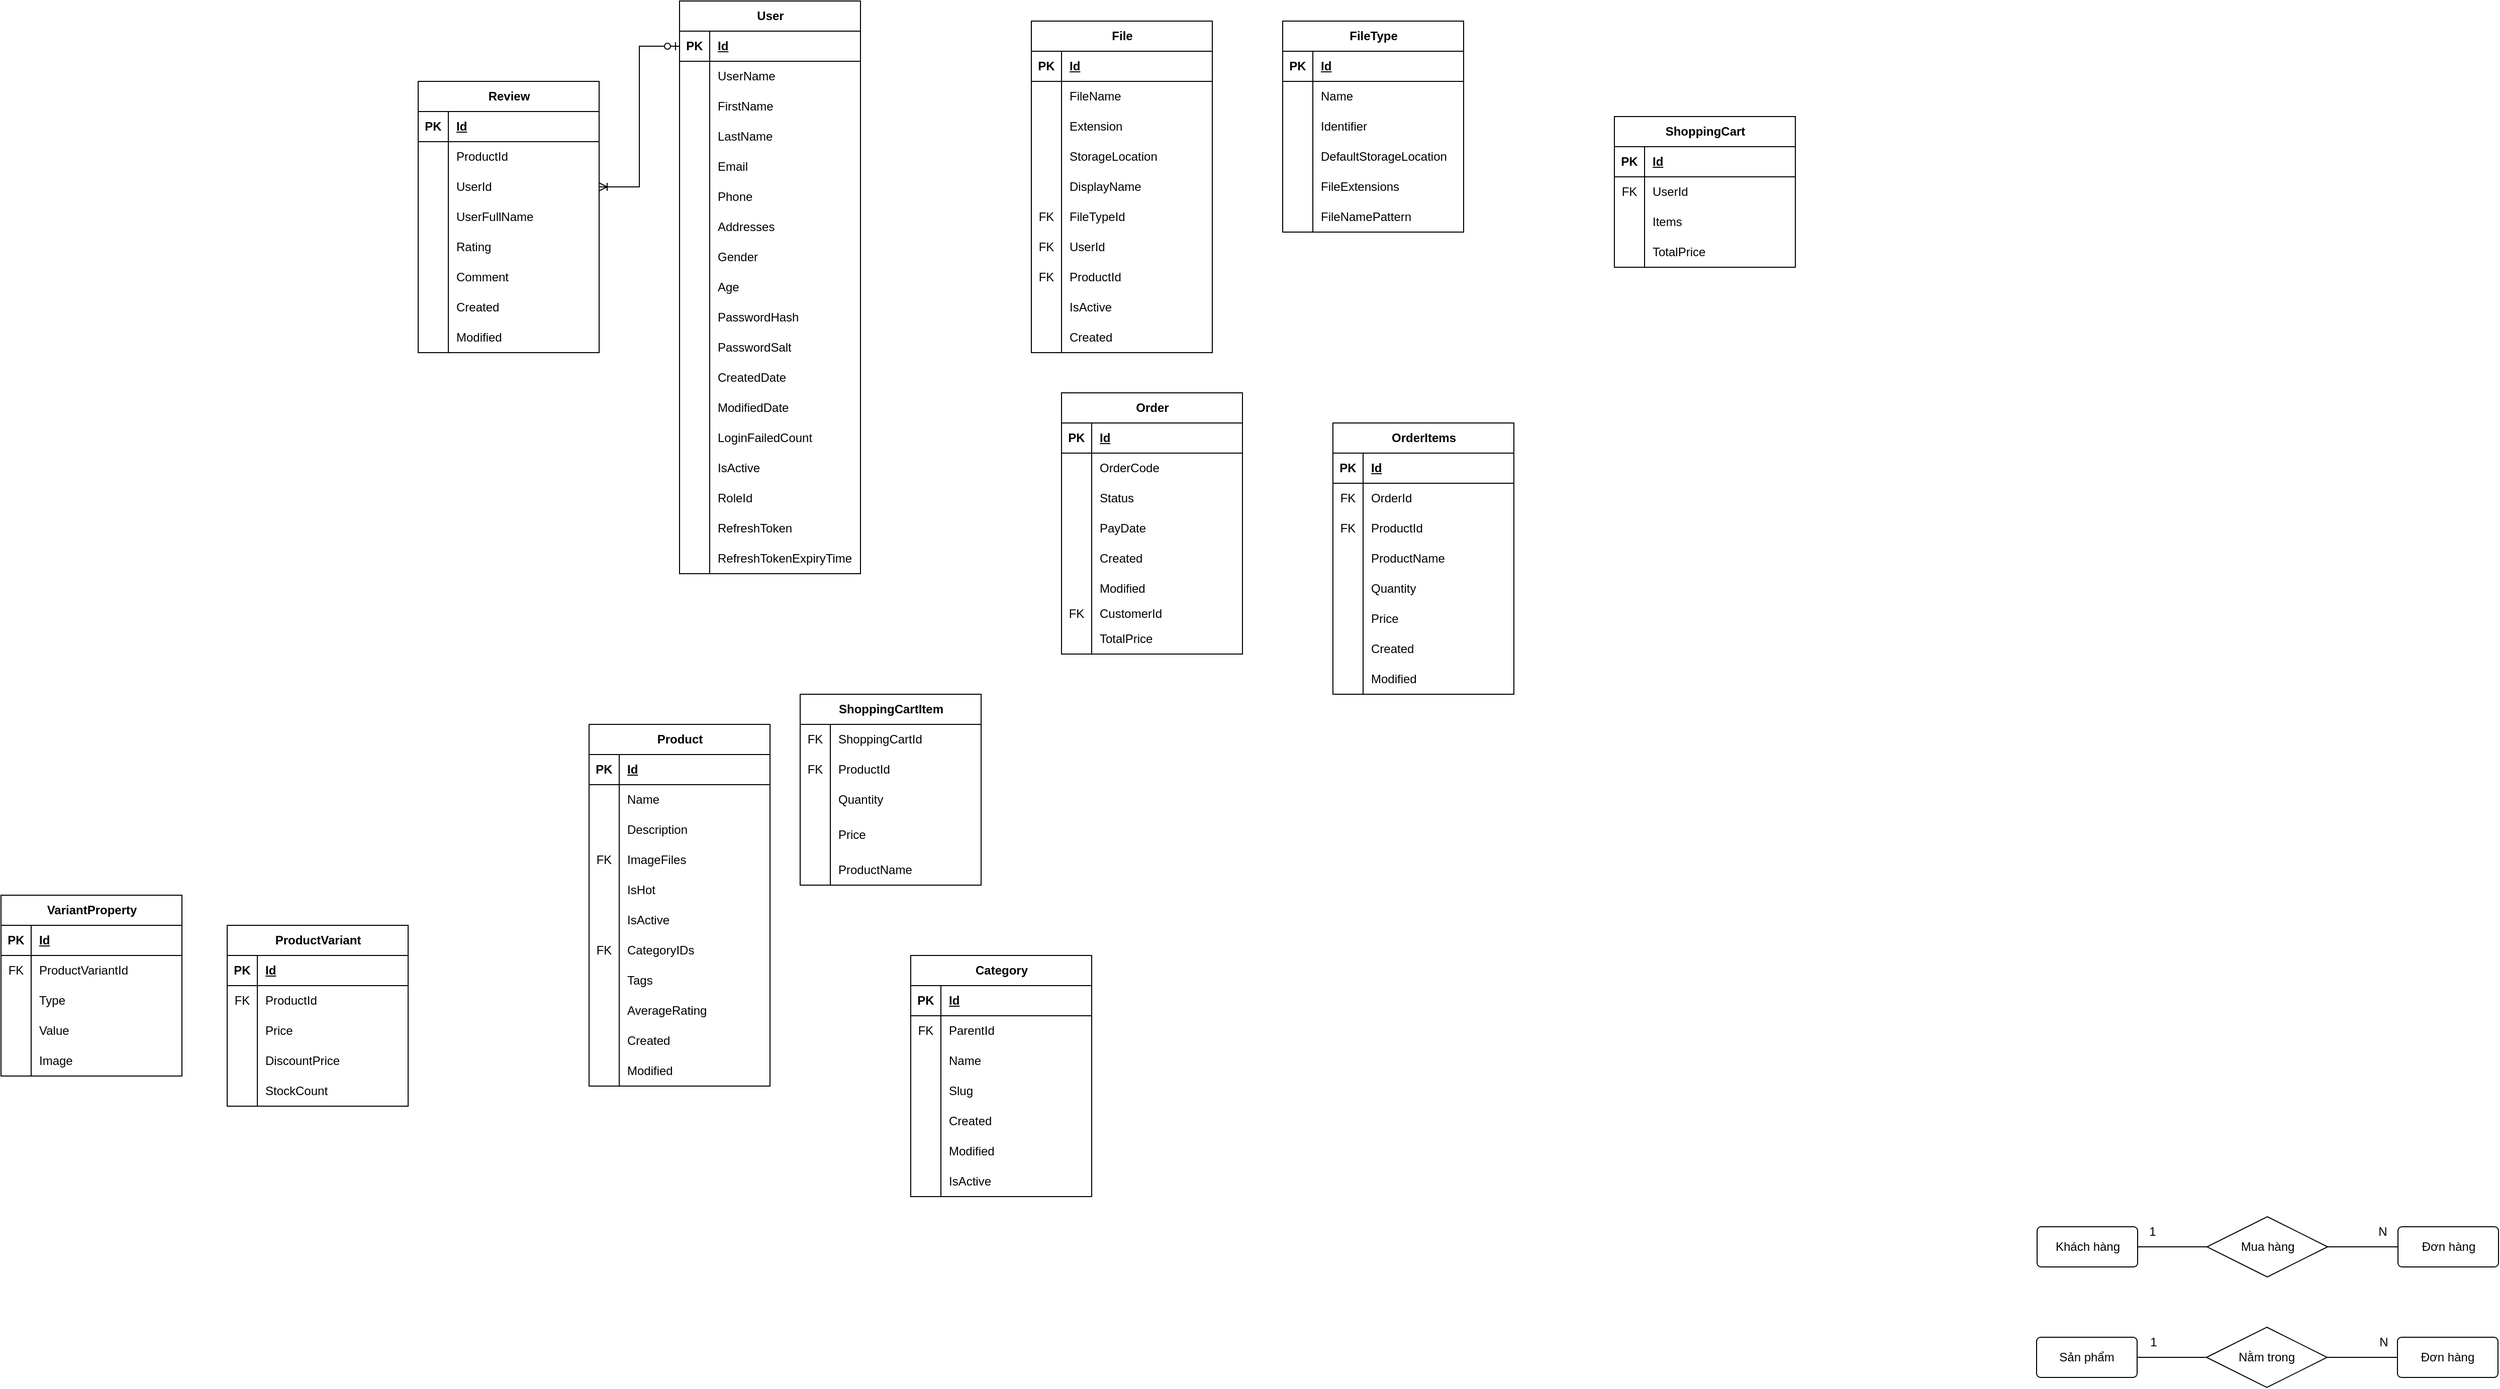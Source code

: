 <mxfile version="27.1.6">
  <diagram name="Page-1" id="Ni1FCDvlnn29dwDziXNJ">
    <mxGraphModel dx="1892" dy="1661" grid="1" gridSize="10" guides="1" tooltips="1" connect="1" arrows="1" fold="1" page="1" pageScale="1" pageWidth="850" pageHeight="1100" math="0" shadow="0">
      <root>
        <mxCell id="0" />
        <mxCell id="1" parent="0" />
        <mxCell id="imsqYDK8KoU-52pK3bWl-17" value="User" style="shape=table;startSize=30;container=1;collapsible=1;childLayout=tableLayout;fixedRows=1;rowLines=0;fontStyle=1;align=center;resizeLast=1;html=1;" parent="1" vertex="1">
          <mxGeometry x="250" y="-60" width="180" height="570" as="geometry" />
        </mxCell>
        <mxCell id="imsqYDK8KoU-52pK3bWl-18" value="" style="shape=tableRow;horizontal=0;startSize=0;swimlaneHead=0;swimlaneBody=0;fillColor=none;collapsible=0;dropTarget=0;points=[[0,0.5],[1,0.5]];portConstraint=eastwest;top=0;left=0;right=0;bottom=1;" parent="imsqYDK8KoU-52pK3bWl-17" vertex="1">
          <mxGeometry y="30" width="180" height="30" as="geometry" />
        </mxCell>
        <mxCell id="imsqYDK8KoU-52pK3bWl-19" value="PK" style="shape=partialRectangle;connectable=0;fillColor=none;top=0;left=0;bottom=0;right=0;fontStyle=1;overflow=hidden;whiteSpace=wrap;html=1;" parent="imsqYDK8KoU-52pK3bWl-18" vertex="1">
          <mxGeometry width="30" height="30" as="geometry">
            <mxRectangle width="30" height="30" as="alternateBounds" />
          </mxGeometry>
        </mxCell>
        <mxCell id="imsqYDK8KoU-52pK3bWl-20" value="Id" style="shape=partialRectangle;connectable=0;fillColor=none;top=0;left=0;bottom=0;right=0;align=left;spacingLeft=6;fontStyle=5;overflow=hidden;whiteSpace=wrap;html=1;" parent="imsqYDK8KoU-52pK3bWl-18" vertex="1">
          <mxGeometry x="30" width="150" height="30" as="geometry">
            <mxRectangle width="150" height="30" as="alternateBounds" />
          </mxGeometry>
        </mxCell>
        <mxCell id="imsqYDK8KoU-52pK3bWl-21" value="" style="shape=tableRow;horizontal=0;startSize=0;swimlaneHead=0;swimlaneBody=0;fillColor=none;collapsible=0;dropTarget=0;points=[[0,0.5],[1,0.5]];portConstraint=eastwest;top=0;left=0;right=0;bottom=0;" parent="imsqYDK8KoU-52pK3bWl-17" vertex="1">
          <mxGeometry y="60" width="180" height="30" as="geometry" />
        </mxCell>
        <mxCell id="imsqYDK8KoU-52pK3bWl-22" value="" style="shape=partialRectangle;connectable=0;fillColor=none;top=0;left=0;bottom=0;right=0;editable=1;overflow=hidden;whiteSpace=wrap;html=1;" parent="imsqYDK8KoU-52pK3bWl-21" vertex="1">
          <mxGeometry width="30" height="30" as="geometry">
            <mxRectangle width="30" height="30" as="alternateBounds" />
          </mxGeometry>
        </mxCell>
        <mxCell id="imsqYDK8KoU-52pK3bWl-23" value="UserName" style="shape=partialRectangle;connectable=0;fillColor=none;top=0;left=0;bottom=0;right=0;align=left;spacingLeft=6;overflow=hidden;whiteSpace=wrap;html=1;" parent="imsqYDK8KoU-52pK3bWl-21" vertex="1">
          <mxGeometry x="30" width="150" height="30" as="geometry">
            <mxRectangle width="150" height="30" as="alternateBounds" />
          </mxGeometry>
        </mxCell>
        <mxCell id="imsqYDK8KoU-52pK3bWl-24" value="" style="shape=tableRow;horizontal=0;startSize=0;swimlaneHead=0;swimlaneBody=0;fillColor=none;collapsible=0;dropTarget=0;points=[[0,0.5],[1,0.5]];portConstraint=eastwest;top=0;left=0;right=0;bottom=0;" parent="imsqYDK8KoU-52pK3bWl-17" vertex="1">
          <mxGeometry y="90" width="180" height="30" as="geometry" />
        </mxCell>
        <mxCell id="imsqYDK8KoU-52pK3bWl-25" value="" style="shape=partialRectangle;connectable=0;fillColor=none;top=0;left=0;bottom=0;right=0;editable=1;overflow=hidden;whiteSpace=wrap;html=1;" parent="imsqYDK8KoU-52pK3bWl-24" vertex="1">
          <mxGeometry width="30" height="30" as="geometry">
            <mxRectangle width="30" height="30" as="alternateBounds" />
          </mxGeometry>
        </mxCell>
        <mxCell id="imsqYDK8KoU-52pK3bWl-26" value="FirstName" style="shape=partialRectangle;connectable=0;fillColor=none;top=0;left=0;bottom=0;right=0;align=left;spacingLeft=6;overflow=hidden;whiteSpace=wrap;html=1;" parent="imsqYDK8KoU-52pK3bWl-24" vertex="1">
          <mxGeometry x="30" width="150" height="30" as="geometry">
            <mxRectangle width="150" height="30" as="alternateBounds" />
          </mxGeometry>
        </mxCell>
        <mxCell id="imsqYDK8KoU-52pK3bWl-27" value="" style="shape=tableRow;horizontal=0;startSize=0;swimlaneHead=0;swimlaneBody=0;fillColor=none;collapsible=0;dropTarget=0;points=[[0,0.5],[1,0.5]];portConstraint=eastwest;top=0;left=0;right=0;bottom=0;" parent="imsqYDK8KoU-52pK3bWl-17" vertex="1">
          <mxGeometry y="120" width="180" height="30" as="geometry" />
        </mxCell>
        <mxCell id="imsqYDK8KoU-52pK3bWl-28" value="" style="shape=partialRectangle;connectable=0;fillColor=none;top=0;left=0;bottom=0;right=0;editable=1;overflow=hidden;whiteSpace=wrap;html=1;" parent="imsqYDK8KoU-52pK3bWl-27" vertex="1">
          <mxGeometry width="30" height="30" as="geometry">
            <mxRectangle width="30" height="30" as="alternateBounds" />
          </mxGeometry>
        </mxCell>
        <mxCell id="imsqYDK8KoU-52pK3bWl-29" value="LastName" style="shape=partialRectangle;connectable=0;fillColor=none;top=0;left=0;bottom=0;right=0;align=left;spacingLeft=6;overflow=hidden;whiteSpace=wrap;html=1;" parent="imsqYDK8KoU-52pK3bWl-27" vertex="1">
          <mxGeometry x="30" width="150" height="30" as="geometry">
            <mxRectangle width="150" height="30" as="alternateBounds" />
          </mxGeometry>
        </mxCell>
        <mxCell id="imsqYDK8KoU-52pK3bWl-30" value="" style="shape=tableRow;horizontal=0;startSize=0;swimlaneHead=0;swimlaneBody=0;fillColor=none;collapsible=0;dropTarget=0;points=[[0,0.5],[1,0.5]];portConstraint=eastwest;top=0;left=0;right=0;bottom=0;" parent="imsqYDK8KoU-52pK3bWl-17" vertex="1">
          <mxGeometry y="150" width="180" height="30" as="geometry" />
        </mxCell>
        <mxCell id="imsqYDK8KoU-52pK3bWl-31" value="" style="shape=partialRectangle;connectable=0;fillColor=none;top=0;left=0;bottom=0;right=0;editable=1;overflow=hidden;whiteSpace=wrap;html=1;" parent="imsqYDK8KoU-52pK3bWl-30" vertex="1">
          <mxGeometry width="30" height="30" as="geometry">
            <mxRectangle width="30" height="30" as="alternateBounds" />
          </mxGeometry>
        </mxCell>
        <mxCell id="imsqYDK8KoU-52pK3bWl-32" value="Email" style="shape=partialRectangle;connectable=0;fillColor=none;top=0;left=0;bottom=0;right=0;align=left;spacingLeft=6;overflow=hidden;whiteSpace=wrap;html=1;" parent="imsqYDK8KoU-52pK3bWl-30" vertex="1">
          <mxGeometry x="30" width="150" height="30" as="geometry">
            <mxRectangle width="150" height="30" as="alternateBounds" />
          </mxGeometry>
        </mxCell>
        <mxCell id="imsqYDK8KoU-52pK3bWl-33" value="" style="shape=tableRow;horizontal=0;startSize=0;swimlaneHead=0;swimlaneBody=0;fillColor=none;collapsible=0;dropTarget=0;points=[[0,0.5],[1,0.5]];portConstraint=eastwest;top=0;left=0;right=0;bottom=0;" parent="imsqYDK8KoU-52pK3bWl-17" vertex="1">
          <mxGeometry y="180" width="180" height="30" as="geometry" />
        </mxCell>
        <mxCell id="imsqYDK8KoU-52pK3bWl-34" value="" style="shape=partialRectangle;connectable=0;fillColor=none;top=0;left=0;bottom=0;right=0;editable=1;overflow=hidden;whiteSpace=wrap;html=1;" parent="imsqYDK8KoU-52pK3bWl-33" vertex="1">
          <mxGeometry width="30" height="30" as="geometry">
            <mxRectangle width="30" height="30" as="alternateBounds" />
          </mxGeometry>
        </mxCell>
        <mxCell id="imsqYDK8KoU-52pK3bWl-35" value="Phone" style="shape=partialRectangle;connectable=0;fillColor=none;top=0;left=0;bottom=0;right=0;align=left;spacingLeft=6;overflow=hidden;whiteSpace=wrap;html=1;" parent="imsqYDK8KoU-52pK3bWl-33" vertex="1">
          <mxGeometry x="30" width="150" height="30" as="geometry">
            <mxRectangle width="150" height="30" as="alternateBounds" />
          </mxGeometry>
        </mxCell>
        <mxCell id="imsqYDK8KoU-52pK3bWl-36" value="" style="shape=tableRow;horizontal=0;startSize=0;swimlaneHead=0;swimlaneBody=0;fillColor=none;collapsible=0;dropTarget=0;points=[[0,0.5],[1,0.5]];portConstraint=eastwest;top=0;left=0;right=0;bottom=0;" parent="imsqYDK8KoU-52pK3bWl-17" vertex="1">
          <mxGeometry y="210" width="180" height="30" as="geometry" />
        </mxCell>
        <mxCell id="imsqYDK8KoU-52pK3bWl-37" value="" style="shape=partialRectangle;connectable=0;fillColor=none;top=0;left=0;bottom=0;right=0;editable=1;overflow=hidden;whiteSpace=wrap;html=1;" parent="imsqYDK8KoU-52pK3bWl-36" vertex="1">
          <mxGeometry width="30" height="30" as="geometry">
            <mxRectangle width="30" height="30" as="alternateBounds" />
          </mxGeometry>
        </mxCell>
        <mxCell id="imsqYDK8KoU-52pK3bWl-38" value="Addresses" style="shape=partialRectangle;connectable=0;fillColor=none;top=0;left=0;bottom=0;right=0;align=left;spacingLeft=6;overflow=hidden;whiteSpace=wrap;html=1;" parent="imsqYDK8KoU-52pK3bWl-36" vertex="1">
          <mxGeometry x="30" width="150" height="30" as="geometry">
            <mxRectangle width="150" height="30" as="alternateBounds" />
          </mxGeometry>
        </mxCell>
        <mxCell id="imsqYDK8KoU-52pK3bWl-39" value="" style="shape=tableRow;horizontal=0;startSize=0;swimlaneHead=0;swimlaneBody=0;fillColor=none;collapsible=0;dropTarget=0;points=[[0,0.5],[1,0.5]];portConstraint=eastwest;top=0;left=0;right=0;bottom=0;" parent="imsqYDK8KoU-52pK3bWl-17" vertex="1">
          <mxGeometry y="240" width="180" height="30" as="geometry" />
        </mxCell>
        <mxCell id="imsqYDK8KoU-52pK3bWl-40" value="" style="shape=partialRectangle;connectable=0;fillColor=none;top=0;left=0;bottom=0;right=0;editable=1;overflow=hidden;whiteSpace=wrap;html=1;" parent="imsqYDK8KoU-52pK3bWl-39" vertex="1">
          <mxGeometry width="30" height="30" as="geometry">
            <mxRectangle width="30" height="30" as="alternateBounds" />
          </mxGeometry>
        </mxCell>
        <mxCell id="imsqYDK8KoU-52pK3bWl-41" value="Gender" style="shape=partialRectangle;connectable=0;fillColor=none;top=0;left=0;bottom=0;right=0;align=left;spacingLeft=6;overflow=hidden;whiteSpace=wrap;html=1;" parent="imsqYDK8KoU-52pK3bWl-39" vertex="1">
          <mxGeometry x="30" width="150" height="30" as="geometry">
            <mxRectangle width="150" height="30" as="alternateBounds" />
          </mxGeometry>
        </mxCell>
        <mxCell id="imsqYDK8KoU-52pK3bWl-42" value="" style="shape=tableRow;horizontal=0;startSize=0;swimlaneHead=0;swimlaneBody=0;fillColor=none;collapsible=0;dropTarget=0;points=[[0,0.5],[1,0.5]];portConstraint=eastwest;top=0;left=0;right=0;bottom=0;" parent="imsqYDK8KoU-52pK3bWl-17" vertex="1">
          <mxGeometry y="270" width="180" height="30" as="geometry" />
        </mxCell>
        <mxCell id="imsqYDK8KoU-52pK3bWl-43" value="" style="shape=partialRectangle;connectable=0;fillColor=none;top=0;left=0;bottom=0;right=0;editable=1;overflow=hidden;whiteSpace=wrap;html=1;" parent="imsqYDK8KoU-52pK3bWl-42" vertex="1">
          <mxGeometry width="30" height="30" as="geometry">
            <mxRectangle width="30" height="30" as="alternateBounds" />
          </mxGeometry>
        </mxCell>
        <mxCell id="imsqYDK8KoU-52pK3bWl-44" value="Age" style="shape=partialRectangle;connectable=0;fillColor=none;top=0;left=0;bottom=0;right=0;align=left;spacingLeft=6;overflow=hidden;whiteSpace=wrap;html=1;" parent="imsqYDK8KoU-52pK3bWl-42" vertex="1">
          <mxGeometry x="30" width="150" height="30" as="geometry">
            <mxRectangle width="150" height="30" as="alternateBounds" />
          </mxGeometry>
        </mxCell>
        <mxCell id="imsqYDK8KoU-52pK3bWl-45" value="" style="shape=tableRow;horizontal=0;startSize=0;swimlaneHead=0;swimlaneBody=0;fillColor=none;collapsible=0;dropTarget=0;points=[[0,0.5],[1,0.5]];portConstraint=eastwest;top=0;left=0;right=0;bottom=0;" parent="imsqYDK8KoU-52pK3bWl-17" vertex="1">
          <mxGeometry y="300" width="180" height="30" as="geometry" />
        </mxCell>
        <mxCell id="imsqYDK8KoU-52pK3bWl-46" value="" style="shape=partialRectangle;connectable=0;fillColor=none;top=0;left=0;bottom=0;right=0;editable=1;overflow=hidden;whiteSpace=wrap;html=1;" parent="imsqYDK8KoU-52pK3bWl-45" vertex="1">
          <mxGeometry width="30" height="30" as="geometry">
            <mxRectangle width="30" height="30" as="alternateBounds" />
          </mxGeometry>
        </mxCell>
        <mxCell id="imsqYDK8KoU-52pK3bWl-47" value="PasswordHash" style="shape=partialRectangle;connectable=0;fillColor=none;top=0;left=0;bottom=0;right=0;align=left;spacingLeft=6;overflow=hidden;whiteSpace=wrap;html=1;" parent="imsqYDK8KoU-52pK3bWl-45" vertex="1">
          <mxGeometry x="30" width="150" height="30" as="geometry">
            <mxRectangle width="150" height="30" as="alternateBounds" />
          </mxGeometry>
        </mxCell>
        <mxCell id="imsqYDK8KoU-52pK3bWl-48" value="" style="shape=tableRow;horizontal=0;startSize=0;swimlaneHead=0;swimlaneBody=0;fillColor=none;collapsible=0;dropTarget=0;points=[[0,0.5],[1,0.5]];portConstraint=eastwest;top=0;left=0;right=0;bottom=0;" parent="imsqYDK8KoU-52pK3bWl-17" vertex="1">
          <mxGeometry y="330" width="180" height="30" as="geometry" />
        </mxCell>
        <mxCell id="imsqYDK8KoU-52pK3bWl-49" value="" style="shape=partialRectangle;connectable=0;fillColor=none;top=0;left=0;bottom=0;right=0;editable=1;overflow=hidden;whiteSpace=wrap;html=1;" parent="imsqYDK8KoU-52pK3bWl-48" vertex="1">
          <mxGeometry width="30" height="30" as="geometry">
            <mxRectangle width="30" height="30" as="alternateBounds" />
          </mxGeometry>
        </mxCell>
        <mxCell id="imsqYDK8KoU-52pK3bWl-50" value="PasswordSalt" style="shape=partialRectangle;connectable=0;fillColor=none;top=0;left=0;bottom=0;right=0;align=left;spacingLeft=6;overflow=hidden;whiteSpace=wrap;html=1;" parent="imsqYDK8KoU-52pK3bWl-48" vertex="1">
          <mxGeometry x="30" width="150" height="30" as="geometry">
            <mxRectangle width="150" height="30" as="alternateBounds" />
          </mxGeometry>
        </mxCell>
        <mxCell id="imsqYDK8KoU-52pK3bWl-51" value="" style="shape=tableRow;horizontal=0;startSize=0;swimlaneHead=0;swimlaneBody=0;fillColor=none;collapsible=0;dropTarget=0;points=[[0,0.5],[1,0.5]];portConstraint=eastwest;top=0;left=0;right=0;bottom=0;" parent="imsqYDK8KoU-52pK3bWl-17" vertex="1">
          <mxGeometry y="360" width="180" height="30" as="geometry" />
        </mxCell>
        <mxCell id="imsqYDK8KoU-52pK3bWl-52" value="" style="shape=partialRectangle;connectable=0;fillColor=none;top=0;left=0;bottom=0;right=0;editable=1;overflow=hidden;whiteSpace=wrap;html=1;" parent="imsqYDK8KoU-52pK3bWl-51" vertex="1">
          <mxGeometry width="30" height="30" as="geometry">
            <mxRectangle width="30" height="30" as="alternateBounds" />
          </mxGeometry>
        </mxCell>
        <mxCell id="imsqYDK8KoU-52pK3bWl-53" value="CreatedDate" style="shape=partialRectangle;connectable=0;fillColor=none;top=0;left=0;bottom=0;right=0;align=left;spacingLeft=6;overflow=hidden;whiteSpace=wrap;html=1;" parent="imsqYDK8KoU-52pK3bWl-51" vertex="1">
          <mxGeometry x="30" width="150" height="30" as="geometry">
            <mxRectangle width="150" height="30" as="alternateBounds" />
          </mxGeometry>
        </mxCell>
        <mxCell id="imsqYDK8KoU-52pK3bWl-54" value="" style="shape=tableRow;horizontal=0;startSize=0;swimlaneHead=0;swimlaneBody=0;fillColor=none;collapsible=0;dropTarget=0;points=[[0,0.5],[1,0.5]];portConstraint=eastwest;top=0;left=0;right=0;bottom=0;" parent="imsqYDK8KoU-52pK3bWl-17" vertex="1">
          <mxGeometry y="390" width="180" height="30" as="geometry" />
        </mxCell>
        <mxCell id="imsqYDK8KoU-52pK3bWl-55" value="" style="shape=partialRectangle;connectable=0;fillColor=none;top=0;left=0;bottom=0;right=0;editable=1;overflow=hidden;whiteSpace=wrap;html=1;" parent="imsqYDK8KoU-52pK3bWl-54" vertex="1">
          <mxGeometry width="30" height="30" as="geometry">
            <mxRectangle width="30" height="30" as="alternateBounds" />
          </mxGeometry>
        </mxCell>
        <mxCell id="imsqYDK8KoU-52pK3bWl-56" value="ModifiedDate" style="shape=partialRectangle;connectable=0;fillColor=none;top=0;left=0;bottom=0;right=0;align=left;spacingLeft=6;overflow=hidden;whiteSpace=wrap;html=1;" parent="imsqYDK8KoU-52pK3bWl-54" vertex="1">
          <mxGeometry x="30" width="150" height="30" as="geometry">
            <mxRectangle width="150" height="30" as="alternateBounds" />
          </mxGeometry>
        </mxCell>
        <mxCell id="imsqYDK8KoU-52pK3bWl-57" value="" style="shape=tableRow;horizontal=0;startSize=0;swimlaneHead=0;swimlaneBody=0;fillColor=none;collapsible=0;dropTarget=0;points=[[0,0.5],[1,0.5]];portConstraint=eastwest;top=0;left=0;right=0;bottom=0;" parent="imsqYDK8KoU-52pK3bWl-17" vertex="1">
          <mxGeometry y="420" width="180" height="30" as="geometry" />
        </mxCell>
        <mxCell id="imsqYDK8KoU-52pK3bWl-58" value="" style="shape=partialRectangle;connectable=0;fillColor=none;top=0;left=0;bottom=0;right=0;editable=1;overflow=hidden;whiteSpace=wrap;html=1;" parent="imsqYDK8KoU-52pK3bWl-57" vertex="1">
          <mxGeometry width="30" height="30" as="geometry">
            <mxRectangle width="30" height="30" as="alternateBounds" />
          </mxGeometry>
        </mxCell>
        <mxCell id="imsqYDK8KoU-52pK3bWl-59" value="LoginFailedCount" style="shape=partialRectangle;connectable=0;fillColor=none;top=0;left=0;bottom=0;right=0;align=left;spacingLeft=6;overflow=hidden;whiteSpace=wrap;html=1;" parent="imsqYDK8KoU-52pK3bWl-57" vertex="1">
          <mxGeometry x="30" width="150" height="30" as="geometry">
            <mxRectangle width="150" height="30" as="alternateBounds" />
          </mxGeometry>
        </mxCell>
        <mxCell id="imsqYDK8KoU-52pK3bWl-60" value="" style="shape=tableRow;horizontal=0;startSize=0;swimlaneHead=0;swimlaneBody=0;fillColor=none;collapsible=0;dropTarget=0;points=[[0,0.5],[1,0.5]];portConstraint=eastwest;top=0;left=0;right=0;bottom=0;" parent="imsqYDK8KoU-52pK3bWl-17" vertex="1">
          <mxGeometry y="450" width="180" height="30" as="geometry" />
        </mxCell>
        <mxCell id="imsqYDK8KoU-52pK3bWl-61" value="" style="shape=partialRectangle;connectable=0;fillColor=none;top=0;left=0;bottom=0;right=0;editable=1;overflow=hidden;whiteSpace=wrap;html=1;" parent="imsqYDK8KoU-52pK3bWl-60" vertex="1">
          <mxGeometry width="30" height="30" as="geometry">
            <mxRectangle width="30" height="30" as="alternateBounds" />
          </mxGeometry>
        </mxCell>
        <mxCell id="imsqYDK8KoU-52pK3bWl-62" value="IsActive" style="shape=partialRectangle;connectable=0;fillColor=none;top=0;left=0;bottom=0;right=0;align=left;spacingLeft=6;overflow=hidden;whiteSpace=wrap;html=1;" parent="imsqYDK8KoU-52pK3bWl-60" vertex="1">
          <mxGeometry x="30" width="150" height="30" as="geometry">
            <mxRectangle width="150" height="30" as="alternateBounds" />
          </mxGeometry>
        </mxCell>
        <mxCell id="imsqYDK8KoU-52pK3bWl-63" value="" style="shape=tableRow;horizontal=0;startSize=0;swimlaneHead=0;swimlaneBody=0;fillColor=none;collapsible=0;dropTarget=0;points=[[0,0.5],[1,0.5]];portConstraint=eastwest;top=0;left=0;right=0;bottom=0;" parent="imsqYDK8KoU-52pK3bWl-17" vertex="1">
          <mxGeometry y="480" width="180" height="30" as="geometry" />
        </mxCell>
        <mxCell id="imsqYDK8KoU-52pK3bWl-64" value="" style="shape=partialRectangle;connectable=0;fillColor=none;top=0;left=0;bottom=0;right=0;editable=1;overflow=hidden;whiteSpace=wrap;html=1;" parent="imsqYDK8KoU-52pK3bWl-63" vertex="1">
          <mxGeometry width="30" height="30" as="geometry">
            <mxRectangle width="30" height="30" as="alternateBounds" />
          </mxGeometry>
        </mxCell>
        <mxCell id="imsqYDK8KoU-52pK3bWl-65" value="RoleId" style="shape=partialRectangle;connectable=0;fillColor=none;top=0;left=0;bottom=0;right=0;align=left;spacingLeft=6;overflow=hidden;whiteSpace=wrap;html=1;" parent="imsqYDK8KoU-52pK3bWl-63" vertex="1">
          <mxGeometry x="30" width="150" height="30" as="geometry">
            <mxRectangle width="150" height="30" as="alternateBounds" />
          </mxGeometry>
        </mxCell>
        <mxCell id="imsqYDK8KoU-52pK3bWl-66" value="" style="shape=tableRow;horizontal=0;startSize=0;swimlaneHead=0;swimlaneBody=0;fillColor=none;collapsible=0;dropTarget=0;points=[[0,0.5],[1,0.5]];portConstraint=eastwest;top=0;left=0;right=0;bottom=0;" parent="imsqYDK8KoU-52pK3bWl-17" vertex="1">
          <mxGeometry y="510" width="180" height="30" as="geometry" />
        </mxCell>
        <mxCell id="imsqYDK8KoU-52pK3bWl-67" value="" style="shape=partialRectangle;connectable=0;fillColor=none;top=0;left=0;bottom=0;right=0;editable=1;overflow=hidden;whiteSpace=wrap;html=1;" parent="imsqYDK8KoU-52pK3bWl-66" vertex="1">
          <mxGeometry width="30" height="30" as="geometry">
            <mxRectangle width="30" height="30" as="alternateBounds" />
          </mxGeometry>
        </mxCell>
        <mxCell id="imsqYDK8KoU-52pK3bWl-68" value="RefreshToken" style="shape=partialRectangle;connectable=0;fillColor=none;top=0;left=0;bottom=0;right=0;align=left;spacingLeft=6;overflow=hidden;whiteSpace=wrap;html=1;" parent="imsqYDK8KoU-52pK3bWl-66" vertex="1">
          <mxGeometry x="30" width="150" height="30" as="geometry">
            <mxRectangle width="150" height="30" as="alternateBounds" />
          </mxGeometry>
        </mxCell>
        <mxCell id="imsqYDK8KoU-52pK3bWl-69" value="" style="shape=tableRow;horizontal=0;startSize=0;swimlaneHead=0;swimlaneBody=0;fillColor=none;collapsible=0;dropTarget=0;points=[[0,0.5],[1,0.5]];portConstraint=eastwest;top=0;left=0;right=0;bottom=0;" parent="imsqYDK8KoU-52pK3bWl-17" vertex="1">
          <mxGeometry y="540" width="180" height="30" as="geometry" />
        </mxCell>
        <mxCell id="imsqYDK8KoU-52pK3bWl-70" value="" style="shape=partialRectangle;connectable=0;fillColor=none;top=0;left=0;bottom=0;right=0;editable=1;overflow=hidden;whiteSpace=wrap;html=1;" parent="imsqYDK8KoU-52pK3bWl-69" vertex="1">
          <mxGeometry width="30" height="30" as="geometry">
            <mxRectangle width="30" height="30" as="alternateBounds" />
          </mxGeometry>
        </mxCell>
        <mxCell id="imsqYDK8KoU-52pK3bWl-71" value="RefreshTokenExpiryTime" style="shape=partialRectangle;connectable=0;fillColor=none;top=0;left=0;bottom=0;right=0;align=left;spacingLeft=6;overflow=hidden;whiteSpace=wrap;html=1;" parent="imsqYDK8KoU-52pK3bWl-69" vertex="1">
          <mxGeometry x="30" width="150" height="30" as="geometry">
            <mxRectangle width="150" height="30" as="alternateBounds" />
          </mxGeometry>
        </mxCell>
        <mxCell id="imsqYDK8KoU-52pK3bWl-113" value="Category" style="shape=table;startSize=30;container=1;collapsible=1;childLayout=tableLayout;fixedRows=1;rowLines=0;fontStyle=1;align=center;resizeLast=1;html=1;" parent="1" vertex="1">
          <mxGeometry x="480" y="890" width="180" height="240" as="geometry" />
        </mxCell>
        <mxCell id="imsqYDK8KoU-52pK3bWl-114" value="" style="shape=tableRow;horizontal=0;startSize=0;swimlaneHead=0;swimlaneBody=0;fillColor=none;collapsible=0;dropTarget=0;points=[[0,0.5],[1,0.5]];portConstraint=eastwest;top=0;left=0;right=0;bottom=1;" parent="imsqYDK8KoU-52pK3bWl-113" vertex="1">
          <mxGeometry y="30" width="180" height="30" as="geometry" />
        </mxCell>
        <mxCell id="imsqYDK8KoU-52pK3bWl-115" value="PK" style="shape=partialRectangle;connectable=0;fillColor=none;top=0;left=0;bottom=0;right=0;fontStyle=1;overflow=hidden;whiteSpace=wrap;html=1;" parent="imsqYDK8KoU-52pK3bWl-114" vertex="1">
          <mxGeometry width="30" height="30" as="geometry">
            <mxRectangle width="30" height="30" as="alternateBounds" />
          </mxGeometry>
        </mxCell>
        <mxCell id="imsqYDK8KoU-52pK3bWl-116" value="Id" style="shape=partialRectangle;connectable=0;fillColor=none;top=0;left=0;bottom=0;right=0;align=left;spacingLeft=6;fontStyle=5;overflow=hidden;whiteSpace=wrap;html=1;" parent="imsqYDK8KoU-52pK3bWl-114" vertex="1">
          <mxGeometry x="30" width="150" height="30" as="geometry">
            <mxRectangle width="150" height="30" as="alternateBounds" />
          </mxGeometry>
        </mxCell>
        <mxCell id="imsqYDK8KoU-52pK3bWl-117" value="" style="shape=tableRow;horizontal=0;startSize=0;swimlaneHead=0;swimlaneBody=0;fillColor=none;collapsible=0;dropTarget=0;points=[[0,0.5],[1,0.5]];portConstraint=eastwest;top=0;left=0;right=0;bottom=0;" parent="imsqYDK8KoU-52pK3bWl-113" vertex="1">
          <mxGeometry y="60" width="180" height="30" as="geometry" />
        </mxCell>
        <mxCell id="imsqYDK8KoU-52pK3bWl-118" value="FK" style="shape=partialRectangle;connectable=0;fillColor=none;top=0;left=0;bottom=0;right=0;editable=1;overflow=hidden;whiteSpace=wrap;html=1;" parent="imsqYDK8KoU-52pK3bWl-117" vertex="1">
          <mxGeometry width="30" height="30" as="geometry">
            <mxRectangle width="30" height="30" as="alternateBounds" />
          </mxGeometry>
        </mxCell>
        <mxCell id="imsqYDK8KoU-52pK3bWl-119" value="ParentId" style="shape=partialRectangle;connectable=0;fillColor=none;top=0;left=0;bottom=0;right=0;align=left;spacingLeft=6;overflow=hidden;whiteSpace=wrap;html=1;" parent="imsqYDK8KoU-52pK3bWl-117" vertex="1">
          <mxGeometry x="30" width="150" height="30" as="geometry">
            <mxRectangle width="150" height="30" as="alternateBounds" />
          </mxGeometry>
        </mxCell>
        <mxCell id="imsqYDK8KoU-52pK3bWl-120" value="" style="shape=tableRow;horizontal=0;startSize=0;swimlaneHead=0;swimlaneBody=0;fillColor=none;collapsible=0;dropTarget=0;points=[[0,0.5],[1,0.5]];portConstraint=eastwest;top=0;left=0;right=0;bottom=0;" parent="imsqYDK8KoU-52pK3bWl-113" vertex="1">
          <mxGeometry y="90" width="180" height="30" as="geometry" />
        </mxCell>
        <mxCell id="imsqYDK8KoU-52pK3bWl-121" value="" style="shape=partialRectangle;connectable=0;fillColor=none;top=0;left=0;bottom=0;right=0;editable=1;overflow=hidden;whiteSpace=wrap;html=1;" parent="imsqYDK8KoU-52pK3bWl-120" vertex="1">
          <mxGeometry width="30" height="30" as="geometry">
            <mxRectangle width="30" height="30" as="alternateBounds" />
          </mxGeometry>
        </mxCell>
        <mxCell id="imsqYDK8KoU-52pK3bWl-122" value="Name" style="shape=partialRectangle;connectable=0;fillColor=none;top=0;left=0;bottom=0;right=0;align=left;spacingLeft=6;overflow=hidden;whiteSpace=wrap;html=1;" parent="imsqYDK8KoU-52pK3bWl-120" vertex="1">
          <mxGeometry x="30" width="150" height="30" as="geometry">
            <mxRectangle width="150" height="30" as="alternateBounds" />
          </mxGeometry>
        </mxCell>
        <mxCell id="imsqYDK8KoU-52pK3bWl-123" value="" style="shape=tableRow;horizontal=0;startSize=0;swimlaneHead=0;swimlaneBody=0;fillColor=none;collapsible=0;dropTarget=0;points=[[0,0.5],[1,0.5]];portConstraint=eastwest;top=0;left=0;right=0;bottom=0;" parent="imsqYDK8KoU-52pK3bWl-113" vertex="1">
          <mxGeometry y="120" width="180" height="30" as="geometry" />
        </mxCell>
        <mxCell id="imsqYDK8KoU-52pK3bWl-124" value="" style="shape=partialRectangle;connectable=0;fillColor=none;top=0;left=0;bottom=0;right=0;editable=1;overflow=hidden;whiteSpace=wrap;html=1;" parent="imsqYDK8KoU-52pK3bWl-123" vertex="1">
          <mxGeometry width="30" height="30" as="geometry">
            <mxRectangle width="30" height="30" as="alternateBounds" />
          </mxGeometry>
        </mxCell>
        <mxCell id="imsqYDK8KoU-52pK3bWl-125" value="Slug" style="shape=partialRectangle;connectable=0;fillColor=none;top=0;left=0;bottom=0;right=0;align=left;spacingLeft=6;overflow=hidden;whiteSpace=wrap;html=1;" parent="imsqYDK8KoU-52pK3bWl-123" vertex="1">
          <mxGeometry x="30" width="150" height="30" as="geometry">
            <mxRectangle width="150" height="30" as="alternateBounds" />
          </mxGeometry>
        </mxCell>
        <mxCell id="imsqYDK8KoU-52pK3bWl-126" value="" style="shape=tableRow;horizontal=0;startSize=0;swimlaneHead=0;swimlaneBody=0;fillColor=none;collapsible=0;dropTarget=0;points=[[0,0.5],[1,0.5]];portConstraint=eastwest;top=0;left=0;right=0;bottom=0;" parent="imsqYDK8KoU-52pK3bWl-113" vertex="1">
          <mxGeometry y="150" width="180" height="30" as="geometry" />
        </mxCell>
        <mxCell id="imsqYDK8KoU-52pK3bWl-127" value="" style="shape=partialRectangle;connectable=0;fillColor=none;top=0;left=0;bottom=0;right=0;editable=1;overflow=hidden;whiteSpace=wrap;html=1;" parent="imsqYDK8KoU-52pK3bWl-126" vertex="1">
          <mxGeometry width="30" height="30" as="geometry">
            <mxRectangle width="30" height="30" as="alternateBounds" />
          </mxGeometry>
        </mxCell>
        <mxCell id="imsqYDK8KoU-52pK3bWl-128" value="Created" style="shape=partialRectangle;connectable=0;fillColor=none;top=0;left=0;bottom=0;right=0;align=left;spacingLeft=6;overflow=hidden;whiteSpace=wrap;html=1;" parent="imsqYDK8KoU-52pK3bWl-126" vertex="1">
          <mxGeometry x="30" width="150" height="30" as="geometry">
            <mxRectangle width="150" height="30" as="alternateBounds" />
          </mxGeometry>
        </mxCell>
        <mxCell id="imsqYDK8KoU-52pK3bWl-129" value="" style="shape=tableRow;horizontal=0;startSize=0;swimlaneHead=0;swimlaneBody=0;fillColor=none;collapsible=0;dropTarget=0;points=[[0,0.5],[1,0.5]];portConstraint=eastwest;top=0;left=0;right=0;bottom=0;" parent="imsqYDK8KoU-52pK3bWl-113" vertex="1">
          <mxGeometry y="180" width="180" height="30" as="geometry" />
        </mxCell>
        <mxCell id="imsqYDK8KoU-52pK3bWl-130" value="" style="shape=partialRectangle;connectable=0;fillColor=none;top=0;left=0;bottom=0;right=0;editable=1;overflow=hidden;whiteSpace=wrap;html=1;" parent="imsqYDK8KoU-52pK3bWl-129" vertex="1">
          <mxGeometry width="30" height="30" as="geometry">
            <mxRectangle width="30" height="30" as="alternateBounds" />
          </mxGeometry>
        </mxCell>
        <mxCell id="imsqYDK8KoU-52pK3bWl-131" value="Modified" style="shape=partialRectangle;connectable=0;fillColor=none;top=0;left=0;bottom=0;right=0;align=left;spacingLeft=6;overflow=hidden;whiteSpace=wrap;html=1;" parent="imsqYDK8KoU-52pK3bWl-129" vertex="1">
          <mxGeometry x="30" width="150" height="30" as="geometry">
            <mxRectangle width="150" height="30" as="alternateBounds" />
          </mxGeometry>
        </mxCell>
        <mxCell id="imsqYDK8KoU-52pK3bWl-132" value="" style="shape=tableRow;horizontal=0;startSize=0;swimlaneHead=0;swimlaneBody=0;fillColor=none;collapsible=0;dropTarget=0;points=[[0,0.5],[1,0.5]];portConstraint=eastwest;top=0;left=0;right=0;bottom=0;" parent="imsqYDK8KoU-52pK3bWl-113" vertex="1">
          <mxGeometry y="210" width="180" height="30" as="geometry" />
        </mxCell>
        <mxCell id="imsqYDK8KoU-52pK3bWl-133" value="" style="shape=partialRectangle;connectable=0;fillColor=none;top=0;left=0;bottom=0;right=0;editable=1;overflow=hidden;whiteSpace=wrap;html=1;" parent="imsqYDK8KoU-52pK3bWl-132" vertex="1">
          <mxGeometry width="30" height="30" as="geometry">
            <mxRectangle width="30" height="30" as="alternateBounds" />
          </mxGeometry>
        </mxCell>
        <mxCell id="imsqYDK8KoU-52pK3bWl-134" value="IsActive" style="shape=partialRectangle;connectable=0;fillColor=none;top=0;left=0;bottom=0;right=0;align=left;spacingLeft=6;overflow=hidden;whiteSpace=wrap;html=1;" parent="imsqYDK8KoU-52pK3bWl-132" vertex="1">
          <mxGeometry x="30" width="150" height="30" as="geometry">
            <mxRectangle width="150" height="30" as="alternateBounds" />
          </mxGeometry>
        </mxCell>
        <mxCell id="imsqYDK8KoU-52pK3bWl-136" value="Product" style="shape=table;startSize=30;container=1;collapsible=1;childLayout=tableLayout;fixedRows=1;rowLines=0;fontStyle=1;align=center;resizeLast=1;html=1;" parent="1" vertex="1">
          <mxGeometry x="160" y="660" width="180" height="360" as="geometry" />
        </mxCell>
        <mxCell id="imsqYDK8KoU-52pK3bWl-137" value="" style="shape=tableRow;horizontal=0;startSize=0;swimlaneHead=0;swimlaneBody=0;fillColor=none;collapsible=0;dropTarget=0;points=[[0,0.5],[1,0.5]];portConstraint=eastwest;top=0;left=0;right=0;bottom=1;" parent="imsqYDK8KoU-52pK3bWl-136" vertex="1">
          <mxGeometry y="30" width="180" height="30" as="geometry" />
        </mxCell>
        <mxCell id="imsqYDK8KoU-52pK3bWl-138" value="PK" style="shape=partialRectangle;connectable=0;fillColor=none;top=0;left=0;bottom=0;right=0;fontStyle=1;overflow=hidden;whiteSpace=wrap;html=1;" parent="imsqYDK8KoU-52pK3bWl-137" vertex="1">
          <mxGeometry width="30" height="30" as="geometry">
            <mxRectangle width="30" height="30" as="alternateBounds" />
          </mxGeometry>
        </mxCell>
        <mxCell id="imsqYDK8KoU-52pK3bWl-139" value="Id" style="shape=partialRectangle;connectable=0;fillColor=none;top=0;left=0;bottom=0;right=0;align=left;spacingLeft=6;fontStyle=5;overflow=hidden;whiteSpace=wrap;html=1;" parent="imsqYDK8KoU-52pK3bWl-137" vertex="1">
          <mxGeometry x="30" width="150" height="30" as="geometry">
            <mxRectangle width="150" height="30" as="alternateBounds" />
          </mxGeometry>
        </mxCell>
        <mxCell id="imsqYDK8KoU-52pK3bWl-140" value="" style="shape=tableRow;horizontal=0;startSize=0;swimlaneHead=0;swimlaneBody=0;fillColor=none;collapsible=0;dropTarget=0;points=[[0,0.5],[1,0.5]];portConstraint=eastwest;top=0;left=0;right=0;bottom=0;" parent="imsqYDK8KoU-52pK3bWl-136" vertex="1">
          <mxGeometry y="60" width="180" height="30" as="geometry" />
        </mxCell>
        <mxCell id="imsqYDK8KoU-52pK3bWl-141" value="" style="shape=partialRectangle;connectable=0;fillColor=none;top=0;left=0;bottom=0;right=0;editable=1;overflow=hidden;whiteSpace=wrap;html=1;" parent="imsqYDK8KoU-52pK3bWl-140" vertex="1">
          <mxGeometry width="30" height="30" as="geometry">
            <mxRectangle width="30" height="30" as="alternateBounds" />
          </mxGeometry>
        </mxCell>
        <mxCell id="imsqYDK8KoU-52pK3bWl-142" value="Name" style="shape=partialRectangle;connectable=0;fillColor=none;top=0;left=0;bottom=0;right=0;align=left;spacingLeft=6;overflow=hidden;whiteSpace=wrap;html=1;" parent="imsqYDK8KoU-52pK3bWl-140" vertex="1">
          <mxGeometry x="30" width="150" height="30" as="geometry">
            <mxRectangle width="150" height="30" as="alternateBounds" />
          </mxGeometry>
        </mxCell>
        <mxCell id="imsqYDK8KoU-52pK3bWl-143" value="" style="shape=tableRow;horizontal=0;startSize=0;swimlaneHead=0;swimlaneBody=0;fillColor=none;collapsible=0;dropTarget=0;points=[[0,0.5],[1,0.5]];portConstraint=eastwest;top=0;left=0;right=0;bottom=0;" parent="imsqYDK8KoU-52pK3bWl-136" vertex="1">
          <mxGeometry y="90" width="180" height="30" as="geometry" />
        </mxCell>
        <mxCell id="imsqYDK8KoU-52pK3bWl-144" value="" style="shape=partialRectangle;connectable=0;fillColor=none;top=0;left=0;bottom=0;right=0;editable=1;overflow=hidden;whiteSpace=wrap;html=1;" parent="imsqYDK8KoU-52pK3bWl-143" vertex="1">
          <mxGeometry width="30" height="30" as="geometry">
            <mxRectangle width="30" height="30" as="alternateBounds" />
          </mxGeometry>
        </mxCell>
        <mxCell id="imsqYDK8KoU-52pK3bWl-145" value="Description" style="shape=partialRectangle;connectable=0;fillColor=none;top=0;left=0;bottom=0;right=0;align=left;spacingLeft=6;overflow=hidden;whiteSpace=wrap;html=1;" parent="imsqYDK8KoU-52pK3bWl-143" vertex="1">
          <mxGeometry x="30" width="150" height="30" as="geometry">
            <mxRectangle width="150" height="30" as="alternateBounds" />
          </mxGeometry>
        </mxCell>
        <mxCell id="imsqYDK8KoU-52pK3bWl-146" value="" style="shape=tableRow;horizontal=0;startSize=0;swimlaneHead=0;swimlaneBody=0;fillColor=none;collapsible=0;dropTarget=0;points=[[0,0.5],[1,0.5]];portConstraint=eastwest;top=0;left=0;right=0;bottom=0;" parent="imsqYDK8KoU-52pK3bWl-136" vertex="1">
          <mxGeometry y="120" width="180" height="30" as="geometry" />
        </mxCell>
        <mxCell id="imsqYDK8KoU-52pK3bWl-147" value="FK" style="shape=partialRectangle;connectable=0;fillColor=none;top=0;left=0;bottom=0;right=0;editable=1;overflow=hidden;whiteSpace=wrap;html=1;" parent="imsqYDK8KoU-52pK3bWl-146" vertex="1">
          <mxGeometry width="30" height="30" as="geometry">
            <mxRectangle width="30" height="30" as="alternateBounds" />
          </mxGeometry>
        </mxCell>
        <mxCell id="imsqYDK8KoU-52pK3bWl-148" value="ImageFiles" style="shape=partialRectangle;connectable=0;fillColor=none;top=0;left=0;bottom=0;right=0;align=left;spacingLeft=6;overflow=hidden;whiteSpace=wrap;html=1;" parent="imsqYDK8KoU-52pK3bWl-146" vertex="1">
          <mxGeometry x="30" width="150" height="30" as="geometry">
            <mxRectangle width="150" height="30" as="alternateBounds" />
          </mxGeometry>
        </mxCell>
        <mxCell id="imsqYDK8KoU-52pK3bWl-149" value="" style="shape=tableRow;horizontal=0;startSize=0;swimlaneHead=0;swimlaneBody=0;fillColor=none;collapsible=0;dropTarget=0;points=[[0,0.5],[1,0.5]];portConstraint=eastwest;top=0;left=0;right=0;bottom=0;" parent="imsqYDK8KoU-52pK3bWl-136" vertex="1">
          <mxGeometry y="150" width="180" height="30" as="geometry" />
        </mxCell>
        <mxCell id="imsqYDK8KoU-52pK3bWl-150" value="" style="shape=partialRectangle;connectable=0;fillColor=none;top=0;left=0;bottom=0;right=0;editable=1;overflow=hidden;whiteSpace=wrap;html=1;" parent="imsqYDK8KoU-52pK3bWl-149" vertex="1">
          <mxGeometry width="30" height="30" as="geometry">
            <mxRectangle width="30" height="30" as="alternateBounds" />
          </mxGeometry>
        </mxCell>
        <mxCell id="imsqYDK8KoU-52pK3bWl-151" value="IsHot" style="shape=partialRectangle;connectable=0;fillColor=none;top=0;left=0;bottom=0;right=0;align=left;spacingLeft=6;overflow=hidden;whiteSpace=wrap;html=1;" parent="imsqYDK8KoU-52pK3bWl-149" vertex="1">
          <mxGeometry x="30" width="150" height="30" as="geometry">
            <mxRectangle width="150" height="30" as="alternateBounds" />
          </mxGeometry>
        </mxCell>
        <mxCell id="imsqYDK8KoU-52pK3bWl-152" value="" style="shape=tableRow;horizontal=0;startSize=0;swimlaneHead=0;swimlaneBody=0;fillColor=none;collapsible=0;dropTarget=0;points=[[0,0.5],[1,0.5]];portConstraint=eastwest;top=0;left=0;right=0;bottom=0;" parent="imsqYDK8KoU-52pK3bWl-136" vertex="1">
          <mxGeometry y="180" width="180" height="30" as="geometry" />
        </mxCell>
        <mxCell id="imsqYDK8KoU-52pK3bWl-153" value="" style="shape=partialRectangle;connectable=0;fillColor=none;top=0;left=0;bottom=0;right=0;editable=1;overflow=hidden;whiteSpace=wrap;html=1;" parent="imsqYDK8KoU-52pK3bWl-152" vertex="1">
          <mxGeometry width="30" height="30" as="geometry">
            <mxRectangle width="30" height="30" as="alternateBounds" />
          </mxGeometry>
        </mxCell>
        <mxCell id="imsqYDK8KoU-52pK3bWl-154" value="IsActive" style="shape=partialRectangle;connectable=0;fillColor=none;top=0;left=0;bottom=0;right=0;align=left;spacingLeft=6;overflow=hidden;whiteSpace=wrap;html=1;" parent="imsqYDK8KoU-52pK3bWl-152" vertex="1">
          <mxGeometry x="30" width="150" height="30" as="geometry">
            <mxRectangle width="150" height="30" as="alternateBounds" />
          </mxGeometry>
        </mxCell>
        <mxCell id="imsqYDK8KoU-52pK3bWl-155" value="" style="shape=tableRow;horizontal=0;startSize=0;swimlaneHead=0;swimlaneBody=0;fillColor=none;collapsible=0;dropTarget=0;points=[[0,0.5],[1,0.5]];portConstraint=eastwest;top=0;left=0;right=0;bottom=0;" parent="imsqYDK8KoU-52pK3bWl-136" vertex="1">
          <mxGeometry y="210" width="180" height="30" as="geometry" />
        </mxCell>
        <mxCell id="imsqYDK8KoU-52pK3bWl-156" value="FK" style="shape=partialRectangle;connectable=0;fillColor=none;top=0;left=0;bottom=0;right=0;editable=1;overflow=hidden;whiteSpace=wrap;html=1;" parent="imsqYDK8KoU-52pK3bWl-155" vertex="1">
          <mxGeometry width="30" height="30" as="geometry">
            <mxRectangle width="30" height="30" as="alternateBounds" />
          </mxGeometry>
        </mxCell>
        <mxCell id="imsqYDK8KoU-52pK3bWl-157" value="CategoryIDs" style="shape=partialRectangle;connectable=0;fillColor=none;top=0;left=0;bottom=0;right=0;align=left;spacingLeft=6;overflow=hidden;whiteSpace=wrap;html=1;" parent="imsqYDK8KoU-52pK3bWl-155" vertex="1">
          <mxGeometry x="30" width="150" height="30" as="geometry">
            <mxRectangle width="150" height="30" as="alternateBounds" />
          </mxGeometry>
        </mxCell>
        <mxCell id="imsqYDK8KoU-52pK3bWl-158" value="" style="shape=tableRow;horizontal=0;startSize=0;swimlaneHead=0;swimlaneBody=0;fillColor=none;collapsible=0;dropTarget=0;points=[[0,0.5],[1,0.5]];portConstraint=eastwest;top=0;left=0;right=0;bottom=0;" parent="imsqYDK8KoU-52pK3bWl-136" vertex="1">
          <mxGeometry y="240" width="180" height="30" as="geometry" />
        </mxCell>
        <mxCell id="imsqYDK8KoU-52pK3bWl-159" value="" style="shape=partialRectangle;connectable=0;fillColor=none;top=0;left=0;bottom=0;right=0;editable=1;overflow=hidden;whiteSpace=wrap;html=1;" parent="imsqYDK8KoU-52pK3bWl-158" vertex="1">
          <mxGeometry width="30" height="30" as="geometry">
            <mxRectangle width="30" height="30" as="alternateBounds" />
          </mxGeometry>
        </mxCell>
        <mxCell id="imsqYDK8KoU-52pK3bWl-160" value="Tags" style="shape=partialRectangle;connectable=0;fillColor=none;top=0;left=0;bottom=0;right=0;align=left;spacingLeft=6;overflow=hidden;whiteSpace=wrap;html=1;" parent="imsqYDK8KoU-52pK3bWl-158" vertex="1">
          <mxGeometry x="30" width="150" height="30" as="geometry">
            <mxRectangle width="150" height="30" as="alternateBounds" />
          </mxGeometry>
        </mxCell>
        <mxCell id="imsqYDK8KoU-52pK3bWl-164" value="" style="shape=tableRow;horizontal=0;startSize=0;swimlaneHead=0;swimlaneBody=0;fillColor=none;collapsible=0;dropTarget=0;points=[[0,0.5],[1,0.5]];portConstraint=eastwest;top=0;left=0;right=0;bottom=0;" parent="imsqYDK8KoU-52pK3bWl-136" vertex="1">
          <mxGeometry y="270" width="180" height="30" as="geometry" />
        </mxCell>
        <mxCell id="imsqYDK8KoU-52pK3bWl-165" value="" style="shape=partialRectangle;connectable=0;fillColor=none;top=0;left=0;bottom=0;right=0;editable=1;overflow=hidden;whiteSpace=wrap;html=1;" parent="imsqYDK8KoU-52pK3bWl-164" vertex="1">
          <mxGeometry width="30" height="30" as="geometry">
            <mxRectangle width="30" height="30" as="alternateBounds" />
          </mxGeometry>
        </mxCell>
        <mxCell id="imsqYDK8KoU-52pK3bWl-166" value="AverageRating" style="shape=partialRectangle;connectable=0;fillColor=none;top=0;left=0;bottom=0;right=0;align=left;spacingLeft=6;overflow=hidden;whiteSpace=wrap;html=1;" parent="imsqYDK8KoU-52pK3bWl-164" vertex="1">
          <mxGeometry x="30" width="150" height="30" as="geometry">
            <mxRectangle width="150" height="30" as="alternateBounds" />
          </mxGeometry>
        </mxCell>
        <mxCell id="imsqYDK8KoU-52pK3bWl-167" value="" style="shape=tableRow;horizontal=0;startSize=0;swimlaneHead=0;swimlaneBody=0;fillColor=none;collapsible=0;dropTarget=0;points=[[0,0.5],[1,0.5]];portConstraint=eastwest;top=0;left=0;right=0;bottom=0;" parent="imsqYDK8KoU-52pK3bWl-136" vertex="1">
          <mxGeometry y="300" width="180" height="30" as="geometry" />
        </mxCell>
        <mxCell id="imsqYDK8KoU-52pK3bWl-168" value="" style="shape=partialRectangle;connectable=0;fillColor=none;top=0;left=0;bottom=0;right=0;editable=1;overflow=hidden;whiteSpace=wrap;html=1;" parent="imsqYDK8KoU-52pK3bWl-167" vertex="1">
          <mxGeometry width="30" height="30" as="geometry">
            <mxRectangle width="30" height="30" as="alternateBounds" />
          </mxGeometry>
        </mxCell>
        <mxCell id="imsqYDK8KoU-52pK3bWl-169" value="Created" style="shape=partialRectangle;connectable=0;fillColor=none;top=0;left=0;bottom=0;right=0;align=left;spacingLeft=6;overflow=hidden;whiteSpace=wrap;html=1;" parent="imsqYDK8KoU-52pK3bWl-167" vertex="1">
          <mxGeometry x="30" width="150" height="30" as="geometry">
            <mxRectangle width="150" height="30" as="alternateBounds" />
          </mxGeometry>
        </mxCell>
        <mxCell id="imsqYDK8KoU-52pK3bWl-170" value="" style="shape=tableRow;horizontal=0;startSize=0;swimlaneHead=0;swimlaneBody=0;fillColor=none;collapsible=0;dropTarget=0;points=[[0,0.5],[1,0.5]];portConstraint=eastwest;top=0;left=0;right=0;bottom=0;" parent="imsqYDK8KoU-52pK3bWl-136" vertex="1">
          <mxGeometry y="330" width="180" height="30" as="geometry" />
        </mxCell>
        <mxCell id="imsqYDK8KoU-52pK3bWl-171" value="" style="shape=partialRectangle;connectable=0;fillColor=none;top=0;left=0;bottom=0;right=0;editable=1;overflow=hidden;whiteSpace=wrap;html=1;" parent="imsqYDK8KoU-52pK3bWl-170" vertex="1">
          <mxGeometry width="30" height="30" as="geometry">
            <mxRectangle width="30" height="30" as="alternateBounds" />
          </mxGeometry>
        </mxCell>
        <mxCell id="imsqYDK8KoU-52pK3bWl-172" value="Modified" style="shape=partialRectangle;connectable=0;fillColor=none;top=0;left=0;bottom=0;right=0;align=left;spacingLeft=6;overflow=hidden;whiteSpace=wrap;html=1;" parent="imsqYDK8KoU-52pK3bWl-170" vertex="1">
          <mxGeometry x="30" width="150" height="30" as="geometry">
            <mxRectangle width="150" height="30" as="alternateBounds" />
          </mxGeometry>
        </mxCell>
        <mxCell id="imsqYDK8KoU-52pK3bWl-195" value="FileType" style="shape=table;startSize=30;container=1;collapsible=1;childLayout=tableLayout;fixedRows=1;rowLines=0;fontStyle=1;align=center;resizeLast=1;html=1;" parent="1" vertex="1">
          <mxGeometry x="850" y="-40" width="180" height="210" as="geometry" />
        </mxCell>
        <mxCell id="imsqYDK8KoU-52pK3bWl-196" value="" style="shape=tableRow;horizontal=0;startSize=0;swimlaneHead=0;swimlaneBody=0;fillColor=none;collapsible=0;dropTarget=0;points=[[0,0.5],[1,0.5]];portConstraint=eastwest;top=0;left=0;right=0;bottom=1;" parent="imsqYDK8KoU-52pK3bWl-195" vertex="1">
          <mxGeometry y="30" width="180" height="30" as="geometry" />
        </mxCell>
        <mxCell id="imsqYDK8KoU-52pK3bWl-197" value="PK" style="shape=partialRectangle;connectable=0;fillColor=none;top=0;left=0;bottom=0;right=0;fontStyle=1;overflow=hidden;whiteSpace=wrap;html=1;" parent="imsqYDK8KoU-52pK3bWl-196" vertex="1">
          <mxGeometry width="30" height="30" as="geometry">
            <mxRectangle width="30" height="30" as="alternateBounds" />
          </mxGeometry>
        </mxCell>
        <mxCell id="imsqYDK8KoU-52pK3bWl-198" value="Id" style="shape=partialRectangle;connectable=0;fillColor=none;top=0;left=0;bottom=0;right=0;align=left;spacingLeft=6;fontStyle=5;overflow=hidden;whiteSpace=wrap;html=1;" parent="imsqYDK8KoU-52pK3bWl-196" vertex="1">
          <mxGeometry x="30" width="150" height="30" as="geometry">
            <mxRectangle width="150" height="30" as="alternateBounds" />
          </mxGeometry>
        </mxCell>
        <mxCell id="imsqYDK8KoU-52pK3bWl-199" value="" style="shape=tableRow;horizontal=0;startSize=0;swimlaneHead=0;swimlaneBody=0;fillColor=none;collapsible=0;dropTarget=0;points=[[0,0.5],[1,0.5]];portConstraint=eastwest;top=0;left=0;right=0;bottom=0;" parent="imsqYDK8KoU-52pK3bWl-195" vertex="1">
          <mxGeometry y="60" width="180" height="30" as="geometry" />
        </mxCell>
        <mxCell id="imsqYDK8KoU-52pK3bWl-200" value="" style="shape=partialRectangle;connectable=0;fillColor=none;top=0;left=0;bottom=0;right=0;editable=1;overflow=hidden;whiteSpace=wrap;html=1;" parent="imsqYDK8KoU-52pK3bWl-199" vertex="1">
          <mxGeometry width="30" height="30" as="geometry">
            <mxRectangle width="30" height="30" as="alternateBounds" />
          </mxGeometry>
        </mxCell>
        <mxCell id="imsqYDK8KoU-52pK3bWl-201" value="Name" style="shape=partialRectangle;connectable=0;fillColor=none;top=0;left=0;bottom=0;right=0;align=left;spacingLeft=6;overflow=hidden;whiteSpace=wrap;html=1;" parent="imsqYDK8KoU-52pK3bWl-199" vertex="1">
          <mxGeometry x="30" width="150" height="30" as="geometry">
            <mxRectangle width="150" height="30" as="alternateBounds" />
          </mxGeometry>
        </mxCell>
        <mxCell id="imsqYDK8KoU-52pK3bWl-202" value="" style="shape=tableRow;horizontal=0;startSize=0;swimlaneHead=0;swimlaneBody=0;fillColor=none;collapsible=0;dropTarget=0;points=[[0,0.5],[1,0.5]];portConstraint=eastwest;top=0;left=0;right=0;bottom=0;" parent="imsqYDK8KoU-52pK3bWl-195" vertex="1">
          <mxGeometry y="90" width="180" height="30" as="geometry" />
        </mxCell>
        <mxCell id="imsqYDK8KoU-52pK3bWl-203" value="" style="shape=partialRectangle;connectable=0;fillColor=none;top=0;left=0;bottom=0;right=0;editable=1;overflow=hidden;whiteSpace=wrap;html=1;" parent="imsqYDK8KoU-52pK3bWl-202" vertex="1">
          <mxGeometry width="30" height="30" as="geometry">
            <mxRectangle width="30" height="30" as="alternateBounds" />
          </mxGeometry>
        </mxCell>
        <mxCell id="imsqYDK8KoU-52pK3bWl-204" value="Identifier" style="shape=partialRectangle;connectable=0;fillColor=none;top=0;left=0;bottom=0;right=0;align=left;spacingLeft=6;overflow=hidden;whiteSpace=wrap;html=1;" parent="imsqYDK8KoU-52pK3bWl-202" vertex="1">
          <mxGeometry x="30" width="150" height="30" as="geometry">
            <mxRectangle width="150" height="30" as="alternateBounds" />
          </mxGeometry>
        </mxCell>
        <mxCell id="imsqYDK8KoU-52pK3bWl-205" value="" style="shape=tableRow;horizontal=0;startSize=0;swimlaneHead=0;swimlaneBody=0;fillColor=none;collapsible=0;dropTarget=0;points=[[0,0.5],[1,0.5]];portConstraint=eastwest;top=0;left=0;right=0;bottom=0;" parent="imsqYDK8KoU-52pK3bWl-195" vertex="1">
          <mxGeometry y="120" width="180" height="30" as="geometry" />
        </mxCell>
        <mxCell id="imsqYDK8KoU-52pK3bWl-206" value="" style="shape=partialRectangle;connectable=0;fillColor=none;top=0;left=0;bottom=0;right=0;editable=1;overflow=hidden;whiteSpace=wrap;html=1;" parent="imsqYDK8KoU-52pK3bWl-205" vertex="1">
          <mxGeometry width="30" height="30" as="geometry">
            <mxRectangle width="30" height="30" as="alternateBounds" />
          </mxGeometry>
        </mxCell>
        <mxCell id="imsqYDK8KoU-52pK3bWl-207" value="DefaultStorageLocation" style="shape=partialRectangle;connectable=0;fillColor=none;top=0;left=0;bottom=0;right=0;align=left;spacingLeft=6;overflow=hidden;whiteSpace=wrap;html=1;" parent="imsqYDK8KoU-52pK3bWl-205" vertex="1">
          <mxGeometry x="30" width="150" height="30" as="geometry">
            <mxRectangle width="150" height="30" as="alternateBounds" />
          </mxGeometry>
        </mxCell>
        <mxCell id="imsqYDK8KoU-52pK3bWl-208" value="" style="shape=tableRow;horizontal=0;startSize=0;swimlaneHead=0;swimlaneBody=0;fillColor=none;collapsible=0;dropTarget=0;points=[[0,0.5],[1,0.5]];portConstraint=eastwest;top=0;left=0;right=0;bottom=0;" parent="imsqYDK8KoU-52pK3bWl-195" vertex="1">
          <mxGeometry y="150" width="180" height="30" as="geometry" />
        </mxCell>
        <mxCell id="imsqYDK8KoU-52pK3bWl-209" value="" style="shape=partialRectangle;connectable=0;fillColor=none;top=0;left=0;bottom=0;right=0;editable=1;overflow=hidden;whiteSpace=wrap;html=1;" parent="imsqYDK8KoU-52pK3bWl-208" vertex="1">
          <mxGeometry width="30" height="30" as="geometry">
            <mxRectangle width="30" height="30" as="alternateBounds" />
          </mxGeometry>
        </mxCell>
        <mxCell id="imsqYDK8KoU-52pK3bWl-210" value="FileExtensions" style="shape=partialRectangle;connectable=0;fillColor=none;top=0;left=0;bottom=0;right=0;align=left;spacingLeft=6;overflow=hidden;whiteSpace=wrap;html=1;" parent="imsqYDK8KoU-52pK3bWl-208" vertex="1">
          <mxGeometry x="30" width="150" height="30" as="geometry">
            <mxRectangle width="150" height="30" as="alternateBounds" />
          </mxGeometry>
        </mxCell>
        <mxCell id="imsqYDK8KoU-52pK3bWl-211" value="" style="shape=tableRow;horizontal=0;startSize=0;swimlaneHead=0;swimlaneBody=0;fillColor=none;collapsible=0;dropTarget=0;points=[[0,0.5],[1,0.5]];portConstraint=eastwest;top=0;left=0;right=0;bottom=0;" parent="imsqYDK8KoU-52pK3bWl-195" vertex="1">
          <mxGeometry y="180" width="180" height="30" as="geometry" />
        </mxCell>
        <mxCell id="imsqYDK8KoU-52pK3bWl-212" value="" style="shape=partialRectangle;connectable=0;fillColor=none;top=0;left=0;bottom=0;right=0;editable=1;overflow=hidden;whiteSpace=wrap;html=1;" parent="imsqYDK8KoU-52pK3bWl-211" vertex="1">
          <mxGeometry width="30" height="30" as="geometry">
            <mxRectangle width="30" height="30" as="alternateBounds" />
          </mxGeometry>
        </mxCell>
        <mxCell id="imsqYDK8KoU-52pK3bWl-213" value="FileNamePattern" style="shape=partialRectangle;connectable=0;fillColor=none;top=0;left=0;bottom=0;right=0;align=left;spacingLeft=6;overflow=hidden;whiteSpace=wrap;html=1;" parent="imsqYDK8KoU-52pK3bWl-211" vertex="1">
          <mxGeometry x="30" width="150" height="30" as="geometry">
            <mxRectangle width="150" height="30" as="alternateBounds" />
          </mxGeometry>
        </mxCell>
        <mxCell id="imsqYDK8KoU-52pK3bWl-214" value="File" style="shape=table;startSize=30;container=1;collapsible=1;childLayout=tableLayout;fixedRows=1;rowLines=0;fontStyle=1;align=center;resizeLast=1;html=1;" parent="1" vertex="1">
          <mxGeometry x="600" y="-40" width="180" height="330" as="geometry" />
        </mxCell>
        <mxCell id="imsqYDK8KoU-52pK3bWl-215" value="" style="shape=tableRow;horizontal=0;startSize=0;swimlaneHead=0;swimlaneBody=0;fillColor=none;collapsible=0;dropTarget=0;points=[[0,0.5],[1,0.5]];portConstraint=eastwest;top=0;left=0;right=0;bottom=1;" parent="imsqYDK8KoU-52pK3bWl-214" vertex="1">
          <mxGeometry y="30" width="180" height="30" as="geometry" />
        </mxCell>
        <mxCell id="imsqYDK8KoU-52pK3bWl-216" value="PK" style="shape=partialRectangle;connectable=0;fillColor=none;top=0;left=0;bottom=0;right=0;fontStyle=1;overflow=hidden;whiteSpace=wrap;html=1;" parent="imsqYDK8KoU-52pK3bWl-215" vertex="1">
          <mxGeometry width="30" height="30" as="geometry">
            <mxRectangle width="30" height="30" as="alternateBounds" />
          </mxGeometry>
        </mxCell>
        <mxCell id="imsqYDK8KoU-52pK3bWl-217" value="Id" style="shape=partialRectangle;connectable=0;fillColor=none;top=0;left=0;bottom=0;right=0;align=left;spacingLeft=6;fontStyle=5;overflow=hidden;whiteSpace=wrap;html=1;" parent="imsqYDK8KoU-52pK3bWl-215" vertex="1">
          <mxGeometry x="30" width="150" height="30" as="geometry">
            <mxRectangle width="150" height="30" as="alternateBounds" />
          </mxGeometry>
        </mxCell>
        <mxCell id="imsqYDK8KoU-52pK3bWl-218" value="" style="shape=tableRow;horizontal=0;startSize=0;swimlaneHead=0;swimlaneBody=0;fillColor=none;collapsible=0;dropTarget=0;points=[[0,0.5],[1,0.5]];portConstraint=eastwest;top=0;left=0;right=0;bottom=0;" parent="imsqYDK8KoU-52pK3bWl-214" vertex="1">
          <mxGeometry y="60" width="180" height="30" as="geometry" />
        </mxCell>
        <mxCell id="imsqYDK8KoU-52pK3bWl-219" value="" style="shape=partialRectangle;connectable=0;fillColor=none;top=0;left=0;bottom=0;right=0;editable=1;overflow=hidden;whiteSpace=wrap;html=1;" parent="imsqYDK8KoU-52pK3bWl-218" vertex="1">
          <mxGeometry width="30" height="30" as="geometry">
            <mxRectangle width="30" height="30" as="alternateBounds" />
          </mxGeometry>
        </mxCell>
        <mxCell id="imsqYDK8KoU-52pK3bWl-220" value="FileName" style="shape=partialRectangle;connectable=0;fillColor=none;top=0;left=0;bottom=0;right=0;align=left;spacingLeft=6;overflow=hidden;whiteSpace=wrap;html=1;" parent="imsqYDK8KoU-52pK3bWl-218" vertex="1">
          <mxGeometry x="30" width="150" height="30" as="geometry">
            <mxRectangle width="150" height="30" as="alternateBounds" />
          </mxGeometry>
        </mxCell>
        <mxCell id="imsqYDK8KoU-52pK3bWl-221" value="" style="shape=tableRow;horizontal=0;startSize=0;swimlaneHead=0;swimlaneBody=0;fillColor=none;collapsible=0;dropTarget=0;points=[[0,0.5],[1,0.5]];portConstraint=eastwest;top=0;left=0;right=0;bottom=0;" parent="imsqYDK8KoU-52pK3bWl-214" vertex="1">
          <mxGeometry y="90" width="180" height="30" as="geometry" />
        </mxCell>
        <mxCell id="imsqYDK8KoU-52pK3bWl-222" value="" style="shape=partialRectangle;connectable=0;fillColor=none;top=0;left=0;bottom=0;right=0;editable=1;overflow=hidden;whiteSpace=wrap;html=1;" parent="imsqYDK8KoU-52pK3bWl-221" vertex="1">
          <mxGeometry width="30" height="30" as="geometry">
            <mxRectangle width="30" height="30" as="alternateBounds" />
          </mxGeometry>
        </mxCell>
        <mxCell id="imsqYDK8KoU-52pK3bWl-223" value="Extension" style="shape=partialRectangle;connectable=0;fillColor=none;top=0;left=0;bottom=0;right=0;align=left;spacingLeft=6;overflow=hidden;whiteSpace=wrap;html=1;" parent="imsqYDK8KoU-52pK3bWl-221" vertex="1">
          <mxGeometry x="30" width="150" height="30" as="geometry">
            <mxRectangle width="150" height="30" as="alternateBounds" />
          </mxGeometry>
        </mxCell>
        <mxCell id="imsqYDK8KoU-52pK3bWl-224" value="" style="shape=tableRow;horizontal=0;startSize=0;swimlaneHead=0;swimlaneBody=0;fillColor=none;collapsible=0;dropTarget=0;points=[[0,0.5],[1,0.5]];portConstraint=eastwest;top=0;left=0;right=0;bottom=0;" parent="imsqYDK8KoU-52pK3bWl-214" vertex="1">
          <mxGeometry y="120" width="180" height="30" as="geometry" />
        </mxCell>
        <mxCell id="imsqYDK8KoU-52pK3bWl-225" value="" style="shape=partialRectangle;connectable=0;fillColor=none;top=0;left=0;bottom=0;right=0;editable=1;overflow=hidden;whiteSpace=wrap;html=1;" parent="imsqYDK8KoU-52pK3bWl-224" vertex="1">
          <mxGeometry width="30" height="30" as="geometry">
            <mxRectangle width="30" height="30" as="alternateBounds" />
          </mxGeometry>
        </mxCell>
        <mxCell id="imsqYDK8KoU-52pK3bWl-226" value="StorageLocation" style="shape=partialRectangle;connectable=0;fillColor=none;top=0;left=0;bottom=0;right=0;align=left;spacingLeft=6;overflow=hidden;whiteSpace=wrap;html=1;" parent="imsqYDK8KoU-52pK3bWl-224" vertex="1">
          <mxGeometry x="30" width="150" height="30" as="geometry">
            <mxRectangle width="150" height="30" as="alternateBounds" />
          </mxGeometry>
        </mxCell>
        <mxCell id="imsqYDK8KoU-52pK3bWl-227" value="" style="shape=tableRow;horizontal=0;startSize=0;swimlaneHead=0;swimlaneBody=0;fillColor=none;collapsible=0;dropTarget=0;points=[[0,0.5],[1,0.5]];portConstraint=eastwest;top=0;left=0;right=0;bottom=0;" parent="imsqYDK8KoU-52pK3bWl-214" vertex="1">
          <mxGeometry y="150" width="180" height="30" as="geometry" />
        </mxCell>
        <mxCell id="imsqYDK8KoU-52pK3bWl-228" value="" style="shape=partialRectangle;connectable=0;fillColor=none;top=0;left=0;bottom=0;right=0;editable=1;overflow=hidden;whiteSpace=wrap;html=1;" parent="imsqYDK8KoU-52pK3bWl-227" vertex="1">
          <mxGeometry width="30" height="30" as="geometry">
            <mxRectangle width="30" height="30" as="alternateBounds" />
          </mxGeometry>
        </mxCell>
        <mxCell id="imsqYDK8KoU-52pK3bWl-229" value="DisplayName" style="shape=partialRectangle;connectable=0;fillColor=none;top=0;left=0;bottom=0;right=0;align=left;spacingLeft=6;overflow=hidden;whiteSpace=wrap;html=1;" parent="imsqYDK8KoU-52pK3bWl-227" vertex="1">
          <mxGeometry x="30" width="150" height="30" as="geometry">
            <mxRectangle width="150" height="30" as="alternateBounds" />
          </mxGeometry>
        </mxCell>
        <mxCell id="imsqYDK8KoU-52pK3bWl-230" value="" style="shape=tableRow;horizontal=0;startSize=0;swimlaneHead=0;swimlaneBody=0;fillColor=none;collapsible=0;dropTarget=0;points=[[0,0.5],[1,0.5]];portConstraint=eastwest;top=0;left=0;right=0;bottom=0;" parent="imsqYDK8KoU-52pK3bWl-214" vertex="1">
          <mxGeometry y="180" width="180" height="30" as="geometry" />
        </mxCell>
        <mxCell id="imsqYDK8KoU-52pK3bWl-231" value="FK" style="shape=partialRectangle;connectable=0;fillColor=none;top=0;left=0;bottom=0;right=0;editable=1;overflow=hidden;whiteSpace=wrap;html=1;" parent="imsqYDK8KoU-52pK3bWl-230" vertex="1">
          <mxGeometry width="30" height="30" as="geometry">
            <mxRectangle width="30" height="30" as="alternateBounds" />
          </mxGeometry>
        </mxCell>
        <mxCell id="imsqYDK8KoU-52pK3bWl-232" value="FileTypeId" style="shape=partialRectangle;connectable=0;fillColor=none;top=0;left=0;bottom=0;right=0;align=left;spacingLeft=6;overflow=hidden;whiteSpace=wrap;html=1;" parent="imsqYDK8KoU-52pK3bWl-230" vertex="1">
          <mxGeometry x="30" width="150" height="30" as="geometry">
            <mxRectangle width="150" height="30" as="alternateBounds" />
          </mxGeometry>
        </mxCell>
        <mxCell id="imsqYDK8KoU-52pK3bWl-233" value="" style="shape=tableRow;horizontal=0;startSize=0;swimlaneHead=0;swimlaneBody=0;fillColor=none;collapsible=0;dropTarget=0;points=[[0,0.5],[1,0.5]];portConstraint=eastwest;top=0;left=0;right=0;bottom=0;" parent="imsqYDK8KoU-52pK3bWl-214" vertex="1">
          <mxGeometry y="210" width="180" height="30" as="geometry" />
        </mxCell>
        <mxCell id="imsqYDK8KoU-52pK3bWl-234" value="FK" style="shape=partialRectangle;connectable=0;fillColor=none;top=0;left=0;bottom=0;right=0;editable=1;overflow=hidden;whiteSpace=wrap;html=1;" parent="imsqYDK8KoU-52pK3bWl-233" vertex="1">
          <mxGeometry width="30" height="30" as="geometry">
            <mxRectangle width="30" height="30" as="alternateBounds" />
          </mxGeometry>
        </mxCell>
        <mxCell id="imsqYDK8KoU-52pK3bWl-235" value="UserId" style="shape=partialRectangle;connectable=0;fillColor=none;top=0;left=0;bottom=0;right=0;align=left;spacingLeft=6;overflow=hidden;whiteSpace=wrap;html=1;" parent="imsqYDK8KoU-52pK3bWl-233" vertex="1">
          <mxGeometry x="30" width="150" height="30" as="geometry">
            <mxRectangle width="150" height="30" as="alternateBounds" />
          </mxGeometry>
        </mxCell>
        <mxCell id="imsqYDK8KoU-52pK3bWl-236" value="" style="shape=tableRow;horizontal=0;startSize=0;swimlaneHead=0;swimlaneBody=0;fillColor=none;collapsible=0;dropTarget=0;points=[[0,0.5],[1,0.5]];portConstraint=eastwest;top=0;left=0;right=0;bottom=0;" parent="imsqYDK8KoU-52pK3bWl-214" vertex="1">
          <mxGeometry y="240" width="180" height="30" as="geometry" />
        </mxCell>
        <mxCell id="imsqYDK8KoU-52pK3bWl-237" value="FK" style="shape=partialRectangle;connectable=0;fillColor=none;top=0;left=0;bottom=0;right=0;editable=1;overflow=hidden;whiteSpace=wrap;html=1;" parent="imsqYDK8KoU-52pK3bWl-236" vertex="1">
          <mxGeometry width="30" height="30" as="geometry">
            <mxRectangle width="30" height="30" as="alternateBounds" />
          </mxGeometry>
        </mxCell>
        <mxCell id="imsqYDK8KoU-52pK3bWl-238" value="ProductId" style="shape=partialRectangle;connectable=0;fillColor=none;top=0;left=0;bottom=0;right=0;align=left;spacingLeft=6;overflow=hidden;whiteSpace=wrap;html=1;" parent="imsqYDK8KoU-52pK3bWl-236" vertex="1">
          <mxGeometry x="30" width="150" height="30" as="geometry">
            <mxRectangle width="150" height="30" as="alternateBounds" />
          </mxGeometry>
        </mxCell>
        <mxCell id="imsqYDK8KoU-52pK3bWl-359" value="" style="shape=tableRow;horizontal=0;startSize=0;swimlaneHead=0;swimlaneBody=0;fillColor=none;collapsible=0;dropTarget=0;points=[[0,0.5],[1,0.5]];portConstraint=eastwest;top=0;left=0;right=0;bottom=0;" parent="imsqYDK8KoU-52pK3bWl-214" vertex="1">
          <mxGeometry y="270" width="180" height="30" as="geometry" />
        </mxCell>
        <mxCell id="imsqYDK8KoU-52pK3bWl-360" value="" style="shape=partialRectangle;connectable=0;fillColor=none;top=0;left=0;bottom=0;right=0;editable=1;overflow=hidden;whiteSpace=wrap;html=1;" parent="imsqYDK8KoU-52pK3bWl-359" vertex="1">
          <mxGeometry width="30" height="30" as="geometry">
            <mxRectangle width="30" height="30" as="alternateBounds" />
          </mxGeometry>
        </mxCell>
        <mxCell id="imsqYDK8KoU-52pK3bWl-361" value="IsActive" style="shape=partialRectangle;connectable=0;fillColor=none;top=0;left=0;bottom=0;right=0;align=left;spacingLeft=6;overflow=hidden;whiteSpace=wrap;html=1;" parent="imsqYDK8KoU-52pK3bWl-359" vertex="1">
          <mxGeometry x="30" width="150" height="30" as="geometry">
            <mxRectangle width="150" height="30" as="alternateBounds" />
          </mxGeometry>
        </mxCell>
        <mxCell id="imsqYDK8KoU-52pK3bWl-362" value="" style="shape=tableRow;horizontal=0;startSize=0;swimlaneHead=0;swimlaneBody=0;fillColor=none;collapsible=0;dropTarget=0;points=[[0,0.5],[1,0.5]];portConstraint=eastwest;top=0;left=0;right=0;bottom=0;" parent="imsqYDK8KoU-52pK3bWl-214" vertex="1">
          <mxGeometry y="300" width="180" height="30" as="geometry" />
        </mxCell>
        <mxCell id="imsqYDK8KoU-52pK3bWl-363" value="" style="shape=partialRectangle;connectable=0;fillColor=none;top=0;left=0;bottom=0;right=0;editable=1;overflow=hidden;whiteSpace=wrap;html=1;" parent="imsqYDK8KoU-52pK3bWl-362" vertex="1">
          <mxGeometry width="30" height="30" as="geometry">
            <mxRectangle width="30" height="30" as="alternateBounds" />
          </mxGeometry>
        </mxCell>
        <mxCell id="imsqYDK8KoU-52pK3bWl-364" value="Created" style="shape=partialRectangle;connectable=0;fillColor=none;top=0;left=0;bottom=0;right=0;align=left;spacingLeft=6;overflow=hidden;whiteSpace=wrap;html=1;" parent="imsqYDK8KoU-52pK3bWl-362" vertex="1">
          <mxGeometry x="30" width="150" height="30" as="geometry">
            <mxRectangle width="150" height="30" as="alternateBounds" />
          </mxGeometry>
        </mxCell>
        <mxCell id="imsqYDK8KoU-52pK3bWl-239" value="Order" style="shape=table;startSize=30;container=1;collapsible=1;childLayout=tableLayout;fixedRows=1;rowLines=0;fontStyle=1;align=center;resizeLast=1;html=1;" parent="1" vertex="1">
          <mxGeometry x="630" y="330" width="180" height="260" as="geometry" />
        </mxCell>
        <mxCell id="imsqYDK8KoU-52pK3bWl-240" value="" style="shape=tableRow;horizontal=0;startSize=0;swimlaneHead=0;swimlaneBody=0;fillColor=none;collapsible=0;dropTarget=0;points=[[0,0.5],[1,0.5]];portConstraint=eastwest;top=0;left=0;right=0;bottom=1;" parent="imsqYDK8KoU-52pK3bWl-239" vertex="1">
          <mxGeometry y="30" width="180" height="30" as="geometry" />
        </mxCell>
        <mxCell id="imsqYDK8KoU-52pK3bWl-241" value="PK" style="shape=partialRectangle;connectable=0;fillColor=none;top=0;left=0;bottom=0;right=0;fontStyle=1;overflow=hidden;whiteSpace=wrap;html=1;" parent="imsqYDK8KoU-52pK3bWl-240" vertex="1">
          <mxGeometry width="30" height="30" as="geometry">
            <mxRectangle width="30" height="30" as="alternateBounds" />
          </mxGeometry>
        </mxCell>
        <mxCell id="imsqYDK8KoU-52pK3bWl-242" value="Id" style="shape=partialRectangle;connectable=0;fillColor=none;top=0;left=0;bottom=0;right=0;align=left;spacingLeft=6;fontStyle=5;overflow=hidden;whiteSpace=wrap;html=1;" parent="imsqYDK8KoU-52pK3bWl-240" vertex="1">
          <mxGeometry x="30" width="150" height="30" as="geometry">
            <mxRectangle width="150" height="30" as="alternateBounds" />
          </mxGeometry>
        </mxCell>
        <mxCell id="imsqYDK8KoU-52pK3bWl-243" value="" style="shape=tableRow;horizontal=0;startSize=0;swimlaneHead=0;swimlaneBody=0;fillColor=none;collapsible=0;dropTarget=0;points=[[0,0.5],[1,0.5]];portConstraint=eastwest;top=0;left=0;right=0;bottom=0;" parent="imsqYDK8KoU-52pK3bWl-239" vertex="1">
          <mxGeometry y="60" width="180" height="30" as="geometry" />
        </mxCell>
        <mxCell id="imsqYDK8KoU-52pK3bWl-244" value="" style="shape=partialRectangle;connectable=0;fillColor=none;top=0;left=0;bottom=0;right=0;editable=1;overflow=hidden;whiteSpace=wrap;html=1;" parent="imsqYDK8KoU-52pK3bWl-243" vertex="1">
          <mxGeometry width="30" height="30" as="geometry">
            <mxRectangle width="30" height="30" as="alternateBounds" />
          </mxGeometry>
        </mxCell>
        <mxCell id="imsqYDK8KoU-52pK3bWl-245" value="OrderCode" style="shape=partialRectangle;connectable=0;fillColor=none;top=0;left=0;bottom=0;right=0;align=left;spacingLeft=6;overflow=hidden;whiteSpace=wrap;html=1;" parent="imsqYDK8KoU-52pK3bWl-243" vertex="1">
          <mxGeometry x="30" width="150" height="30" as="geometry">
            <mxRectangle width="150" height="30" as="alternateBounds" />
          </mxGeometry>
        </mxCell>
        <mxCell id="imsqYDK8KoU-52pK3bWl-246" value="" style="shape=tableRow;horizontal=0;startSize=0;swimlaneHead=0;swimlaneBody=0;fillColor=none;collapsible=0;dropTarget=0;points=[[0,0.5],[1,0.5]];portConstraint=eastwest;top=0;left=0;right=0;bottom=0;" parent="imsqYDK8KoU-52pK3bWl-239" vertex="1">
          <mxGeometry y="90" width="180" height="30" as="geometry" />
        </mxCell>
        <mxCell id="imsqYDK8KoU-52pK3bWl-247" value="" style="shape=partialRectangle;connectable=0;fillColor=none;top=0;left=0;bottom=0;right=0;editable=1;overflow=hidden;whiteSpace=wrap;html=1;" parent="imsqYDK8KoU-52pK3bWl-246" vertex="1">
          <mxGeometry width="30" height="30" as="geometry">
            <mxRectangle width="30" height="30" as="alternateBounds" />
          </mxGeometry>
        </mxCell>
        <mxCell id="imsqYDK8KoU-52pK3bWl-248" value="Status" style="shape=partialRectangle;connectable=0;fillColor=none;top=0;left=0;bottom=0;right=0;align=left;spacingLeft=6;overflow=hidden;whiteSpace=wrap;html=1;" parent="imsqYDK8KoU-52pK3bWl-246" vertex="1">
          <mxGeometry x="30" width="150" height="30" as="geometry">
            <mxRectangle width="150" height="30" as="alternateBounds" />
          </mxGeometry>
        </mxCell>
        <mxCell id="imsqYDK8KoU-52pK3bWl-249" value="" style="shape=tableRow;horizontal=0;startSize=0;swimlaneHead=0;swimlaneBody=0;fillColor=none;collapsible=0;dropTarget=0;points=[[0,0.5],[1,0.5]];portConstraint=eastwest;top=0;left=0;right=0;bottom=0;" parent="imsqYDK8KoU-52pK3bWl-239" vertex="1">
          <mxGeometry y="120" width="180" height="30" as="geometry" />
        </mxCell>
        <mxCell id="imsqYDK8KoU-52pK3bWl-250" value="" style="shape=partialRectangle;connectable=0;fillColor=none;top=0;left=0;bottom=0;right=0;editable=1;overflow=hidden;whiteSpace=wrap;html=1;" parent="imsqYDK8KoU-52pK3bWl-249" vertex="1">
          <mxGeometry width="30" height="30" as="geometry">
            <mxRectangle width="30" height="30" as="alternateBounds" />
          </mxGeometry>
        </mxCell>
        <mxCell id="imsqYDK8KoU-52pK3bWl-251" value="PayDate" style="shape=partialRectangle;connectable=0;fillColor=none;top=0;left=0;bottom=0;right=0;align=left;spacingLeft=6;overflow=hidden;whiteSpace=wrap;html=1;" parent="imsqYDK8KoU-52pK3bWl-249" vertex="1">
          <mxGeometry x="30" width="150" height="30" as="geometry">
            <mxRectangle width="150" height="30" as="alternateBounds" />
          </mxGeometry>
        </mxCell>
        <mxCell id="imsqYDK8KoU-52pK3bWl-252" value="" style="shape=tableRow;horizontal=0;startSize=0;swimlaneHead=0;swimlaneBody=0;fillColor=none;collapsible=0;dropTarget=0;points=[[0,0.5],[1,0.5]];portConstraint=eastwest;top=0;left=0;right=0;bottom=0;" parent="imsqYDK8KoU-52pK3bWl-239" vertex="1">
          <mxGeometry y="150" width="180" height="30" as="geometry" />
        </mxCell>
        <mxCell id="imsqYDK8KoU-52pK3bWl-253" value="" style="shape=partialRectangle;connectable=0;fillColor=none;top=0;left=0;bottom=0;right=0;editable=1;overflow=hidden;whiteSpace=wrap;html=1;" parent="imsqYDK8KoU-52pK3bWl-252" vertex="1">
          <mxGeometry width="30" height="30" as="geometry">
            <mxRectangle width="30" height="30" as="alternateBounds" />
          </mxGeometry>
        </mxCell>
        <mxCell id="imsqYDK8KoU-52pK3bWl-254" value="Created" style="shape=partialRectangle;connectable=0;fillColor=none;top=0;left=0;bottom=0;right=0;align=left;spacingLeft=6;overflow=hidden;whiteSpace=wrap;html=1;" parent="imsqYDK8KoU-52pK3bWl-252" vertex="1">
          <mxGeometry x="30" width="150" height="30" as="geometry">
            <mxRectangle width="150" height="30" as="alternateBounds" />
          </mxGeometry>
        </mxCell>
        <mxCell id="imsqYDK8KoU-52pK3bWl-255" value="" style="shape=tableRow;horizontal=0;startSize=0;swimlaneHead=0;swimlaneBody=0;fillColor=none;collapsible=0;dropTarget=0;points=[[0,0.5],[1,0.5]];portConstraint=eastwest;top=0;left=0;right=0;bottom=0;" parent="imsqYDK8KoU-52pK3bWl-239" vertex="1">
          <mxGeometry y="180" width="180" height="30" as="geometry" />
        </mxCell>
        <mxCell id="imsqYDK8KoU-52pK3bWl-256" value="" style="shape=partialRectangle;connectable=0;fillColor=none;top=0;left=0;bottom=0;right=0;editable=1;overflow=hidden;whiteSpace=wrap;html=1;" parent="imsqYDK8KoU-52pK3bWl-255" vertex="1">
          <mxGeometry width="30" height="30" as="geometry">
            <mxRectangle width="30" height="30" as="alternateBounds" />
          </mxGeometry>
        </mxCell>
        <mxCell id="imsqYDK8KoU-52pK3bWl-257" value="Modified" style="shape=partialRectangle;connectable=0;fillColor=none;top=0;left=0;bottom=0;right=0;align=left;spacingLeft=6;overflow=hidden;whiteSpace=wrap;html=1;" parent="imsqYDK8KoU-52pK3bWl-255" vertex="1">
          <mxGeometry x="30" width="150" height="30" as="geometry">
            <mxRectangle width="150" height="30" as="alternateBounds" />
          </mxGeometry>
        </mxCell>
        <mxCell id="imsqYDK8KoU-52pK3bWl-365" value="" style="shape=tableRow;horizontal=0;startSize=0;swimlaneHead=0;swimlaneBody=0;fillColor=none;collapsible=0;dropTarget=0;points=[[0,0.5],[1,0.5]];portConstraint=eastwest;top=0;left=0;right=0;bottom=0;" parent="imsqYDK8KoU-52pK3bWl-239" vertex="1">
          <mxGeometry y="210" width="180" height="20" as="geometry" />
        </mxCell>
        <mxCell id="imsqYDK8KoU-52pK3bWl-366" value="FK" style="shape=partialRectangle;connectable=0;fillColor=none;top=0;left=0;bottom=0;right=0;editable=1;overflow=hidden;whiteSpace=wrap;html=1;" parent="imsqYDK8KoU-52pK3bWl-365" vertex="1">
          <mxGeometry width="30" height="20" as="geometry">
            <mxRectangle width="30" height="20" as="alternateBounds" />
          </mxGeometry>
        </mxCell>
        <mxCell id="imsqYDK8KoU-52pK3bWl-367" value="CustomerId" style="shape=partialRectangle;connectable=0;fillColor=none;top=0;left=0;bottom=0;right=0;align=left;spacingLeft=6;overflow=hidden;whiteSpace=wrap;html=1;" parent="imsqYDK8KoU-52pK3bWl-365" vertex="1">
          <mxGeometry x="30" width="150" height="20" as="geometry">
            <mxRectangle width="150" height="20" as="alternateBounds" />
          </mxGeometry>
        </mxCell>
        <mxCell id="imsqYDK8KoU-52pK3bWl-391" value="" style="shape=tableRow;horizontal=0;startSize=0;swimlaneHead=0;swimlaneBody=0;fillColor=none;collapsible=0;dropTarget=0;points=[[0,0.5],[1,0.5]];portConstraint=eastwest;top=0;left=0;right=0;bottom=0;" parent="imsqYDK8KoU-52pK3bWl-239" vertex="1">
          <mxGeometry y="230" width="180" height="30" as="geometry" />
        </mxCell>
        <mxCell id="imsqYDK8KoU-52pK3bWl-392" value="" style="shape=partialRectangle;connectable=0;fillColor=none;top=0;left=0;bottom=0;right=0;editable=1;overflow=hidden;whiteSpace=wrap;html=1;" parent="imsqYDK8KoU-52pK3bWl-391" vertex="1">
          <mxGeometry width="30" height="30" as="geometry">
            <mxRectangle width="30" height="30" as="alternateBounds" />
          </mxGeometry>
        </mxCell>
        <mxCell id="imsqYDK8KoU-52pK3bWl-393" value="TotalPrice" style="shape=partialRectangle;connectable=0;fillColor=none;top=0;left=0;bottom=0;right=0;align=left;spacingLeft=6;overflow=hidden;whiteSpace=wrap;html=1;" parent="imsqYDK8KoU-52pK3bWl-391" vertex="1">
          <mxGeometry x="30" width="150" height="30" as="geometry">
            <mxRectangle width="150" height="30" as="alternateBounds" />
          </mxGeometry>
        </mxCell>
        <mxCell id="imsqYDK8KoU-52pK3bWl-258" value="OrderItems" style="shape=table;startSize=30;container=1;collapsible=1;childLayout=tableLayout;fixedRows=1;rowLines=0;fontStyle=1;align=center;resizeLast=1;html=1;" parent="1" vertex="1">
          <mxGeometry x="900" y="360" width="180" height="270" as="geometry" />
        </mxCell>
        <mxCell id="imsqYDK8KoU-52pK3bWl-259" value="" style="shape=tableRow;horizontal=0;startSize=0;swimlaneHead=0;swimlaneBody=0;fillColor=none;collapsible=0;dropTarget=0;points=[[0,0.5],[1,0.5]];portConstraint=eastwest;top=0;left=0;right=0;bottom=1;" parent="imsqYDK8KoU-52pK3bWl-258" vertex="1">
          <mxGeometry y="30" width="180" height="30" as="geometry" />
        </mxCell>
        <mxCell id="imsqYDK8KoU-52pK3bWl-260" value="PK" style="shape=partialRectangle;connectable=0;fillColor=none;top=0;left=0;bottom=0;right=0;fontStyle=1;overflow=hidden;whiteSpace=wrap;html=1;" parent="imsqYDK8KoU-52pK3bWl-259" vertex="1">
          <mxGeometry width="30" height="30" as="geometry">
            <mxRectangle width="30" height="30" as="alternateBounds" />
          </mxGeometry>
        </mxCell>
        <mxCell id="imsqYDK8KoU-52pK3bWl-261" value="Id" style="shape=partialRectangle;connectable=0;fillColor=none;top=0;left=0;bottom=0;right=0;align=left;spacingLeft=6;fontStyle=5;overflow=hidden;whiteSpace=wrap;html=1;" parent="imsqYDK8KoU-52pK3bWl-259" vertex="1">
          <mxGeometry x="30" width="150" height="30" as="geometry">
            <mxRectangle width="150" height="30" as="alternateBounds" />
          </mxGeometry>
        </mxCell>
        <mxCell id="imsqYDK8KoU-52pK3bWl-262" value="" style="shape=tableRow;horizontal=0;startSize=0;swimlaneHead=0;swimlaneBody=0;fillColor=none;collapsible=0;dropTarget=0;points=[[0,0.5],[1,0.5]];portConstraint=eastwest;top=0;left=0;right=0;bottom=0;" parent="imsqYDK8KoU-52pK3bWl-258" vertex="1">
          <mxGeometry y="60" width="180" height="30" as="geometry" />
        </mxCell>
        <mxCell id="imsqYDK8KoU-52pK3bWl-263" value="FK" style="shape=partialRectangle;connectable=0;fillColor=none;top=0;left=0;bottom=0;right=0;editable=1;overflow=hidden;whiteSpace=wrap;html=1;" parent="imsqYDK8KoU-52pK3bWl-262" vertex="1">
          <mxGeometry width="30" height="30" as="geometry">
            <mxRectangle width="30" height="30" as="alternateBounds" />
          </mxGeometry>
        </mxCell>
        <mxCell id="imsqYDK8KoU-52pK3bWl-264" value="OrderId" style="shape=partialRectangle;connectable=0;fillColor=none;top=0;left=0;bottom=0;right=0;align=left;spacingLeft=6;overflow=hidden;whiteSpace=wrap;html=1;" parent="imsqYDK8KoU-52pK3bWl-262" vertex="1">
          <mxGeometry x="30" width="150" height="30" as="geometry">
            <mxRectangle width="150" height="30" as="alternateBounds" />
          </mxGeometry>
        </mxCell>
        <mxCell id="imsqYDK8KoU-52pK3bWl-265" value="" style="shape=tableRow;horizontal=0;startSize=0;swimlaneHead=0;swimlaneBody=0;fillColor=none;collapsible=0;dropTarget=0;points=[[0,0.5],[1,0.5]];portConstraint=eastwest;top=0;left=0;right=0;bottom=0;" parent="imsqYDK8KoU-52pK3bWl-258" vertex="1">
          <mxGeometry y="90" width="180" height="30" as="geometry" />
        </mxCell>
        <mxCell id="imsqYDK8KoU-52pK3bWl-266" value="FK" style="shape=partialRectangle;connectable=0;fillColor=none;top=0;left=0;bottom=0;right=0;editable=1;overflow=hidden;whiteSpace=wrap;html=1;" parent="imsqYDK8KoU-52pK3bWl-265" vertex="1">
          <mxGeometry width="30" height="30" as="geometry">
            <mxRectangle width="30" height="30" as="alternateBounds" />
          </mxGeometry>
        </mxCell>
        <mxCell id="imsqYDK8KoU-52pK3bWl-267" value="ProductId" style="shape=partialRectangle;connectable=0;fillColor=none;top=0;left=0;bottom=0;right=0;align=left;spacingLeft=6;overflow=hidden;whiteSpace=wrap;html=1;" parent="imsqYDK8KoU-52pK3bWl-265" vertex="1">
          <mxGeometry x="30" width="150" height="30" as="geometry">
            <mxRectangle width="150" height="30" as="alternateBounds" />
          </mxGeometry>
        </mxCell>
        <mxCell id="imsqYDK8KoU-52pK3bWl-268" value="" style="shape=tableRow;horizontal=0;startSize=0;swimlaneHead=0;swimlaneBody=0;fillColor=none;collapsible=0;dropTarget=0;points=[[0,0.5],[1,0.5]];portConstraint=eastwest;top=0;left=0;right=0;bottom=0;" parent="imsqYDK8KoU-52pK3bWl-258" vertex="1">
          <mxGeometry y="120" width="180" height="30" as="geometry" />
        </mxCell>
        <mxCell id="imsqYDK8KoU-52pK3bWl-269" value="" style="shape=partialRectangle;connectable=0;fillColor=none;top=0;left=0;bottom=0;right=0;editable=1;overflow=hidden;whiteSpace=wrap;html=1;" parent="imsqYDK8KoU-52pK3bWl-268" vertex="1">
          <mxGeometry width="30" height="30" as="geometry">
            <mxRectangle width="30" height="30" as="alternateBounds" />
          </mxGeometry>
        </mxCell>
        <mxCell id="imsqYDK8KoU-52pK3bWl-270" value="ProductName" style="shape=partialRectangle;connectable=0;fillColor=none;top=0;left=0;bottom=0;right=0;align=left;spacingLeft=6;overflow=hidden;whiteSpace=wrap;html=1;" parent="imsqYDK8KoU-52pK3bWl-268" vertex="1">
          <mxGeometry x="30" width="150" height="30" as="geometry">
            <mxRectangle width="150" height="30" as="alternateBounds" />
          </mxGeometry>
        </mxCell>
        <mxCell id="imsqYDK8KoU-52pK3bWl-271" value="" style="shape=tableRow;horizontal=0;startSize=0;swimlaneHead=0;swimlaneBody=0;fillColor=none;collapsible=0;dropTarget=0;points=[[0,0.5],[1,0.5]];portConstraint=eastwest;top=0;left=0;right=0;bottom=0;" parent="imsqYDK8KoU-52pK3bWl-258" vertex="1">
          <mxGeometry y="150" width="180" height="30" as="geometry" />
        </mxCell>
        <mxCell id="imsqYDK8KoU-52pK3bWl-272" value="" style="shape=partialRectangle;connectable=0;fillColor=none;top=0;left=0;bottom=0;right=0;editable=1;overflow=hidden;whiteSpace=wrap;html=1;" parent="imsqYDK8KoU-52pK3bWl-271" vertex="1">
          <mxGeometry width="30" height="30" as="geometry">
            <mxRectangle width="30" height="30" as="alternateBounds" />
          </mxGeometry>
        </mxCell>
        <mxCell id="imsqYDK8KoU-52pK3bWl-273" value="Quantity" style="shape=partialRectangle;connectable=0;fillColor=none;top=0;left=0;bottom=0;right=0;align=left;spacingLeft=6;overflow=hidden;whiteSpace=wrap;html=1;" parent="imsqYDK8KoU-52pK3bWl-271" vertex="1">
          <mxGeometry x="30" width="150" height="30" as="geometry">
            <mxRectangle width="150" height="30" as="alternateBounds" />
          </mxGeometry>
        </mxCell>
        <mxCell id="imsqYDK8KoU-52pK3bWl-274" value="" style="shape=tableRow;horizontal=0;startSize=0;swimlaneHead=0;swimlaneBody=0;fillColor=none;collapsible=0;dropTarget=0;points=[[0,0.5],[1,0.5]];portConstraint=eastwest;top=0;left=0;right=0;bottom=0;" parent="imsqYDK8KoU-52pK3bWl-258" vertex="1">
          <mxGeometry y="180" width="180" height="30" as="geometry" />
        </mxCell>
        <mxCell id="imsqYDK8KoU-52pK3bWl-275" value="" style="shape=partialRectangle;connectable=0;fillColor=none;top=0;left=0;bottom=0;right=0;editable=1;overflow=hidden;whiteSpace=wrap;html=1;" parent="imsqYDK8KoU-52pK3bWl-274" vertex="1">
          <mxGeometry width="30" height="30" as="geometry">
            <mxRectangle width="30" height="30" as="alternateBounds" />
          </mxGeometry>
        </mxCell>
        <mxCell id="imsqYDK8KoU-52pK3bWl-276" value="Price" style="shape=partialRectangle;connectable=0;fillColor=none;top=0;left=0;bottom=0;right=0;align=left;spacingLeft=6;overflow=hidden;whiteSpace=wrap;html=1;" parent="imsqYDK8KoU-52pK3bWl-274" vertex="1">
          <mxGeometry x="30" width="150" height="30" as="geometry">
            <mxRectangle width="150" height="30" as="alternateBounds" />
          </mxGeometry>
        </mxCell>
        <mxCell id="imsqYDK8KoU-52pK3bWl-277" value="" style="shape=tableRow;horizontal=0;startSize=0;swimlaneHead=0;swimlaneBody=0;fillColor=none;collapsible=0;dropTarget=0;points=[[0,0.5],[1,0.5]];portConstraint=eastwest;top=0;left=0;right=0;bottom=0;" parent="imsqYDK8KoU-52pK3bWl-258" vertex="1">
          <mxGeometry y="210" width="180" height="30" as="geometry" />
        </mxCell>
        <mxCell id="imsqYDK8KoU-52pK3bWl-278" value="" style="shape=partialRectangle;connectable=0;fillColor=none;top=0;left=0;bottom=0;right=0;editable=1;overflow=hidden;whiteSpace=wrap;html=1;" parent="imsqYDK8KoU-52pK3bWl-277" vertex="1">
          <mxGeometry width="30" height="30" as="geometry">
            <mxRectangle width="30" height="30" as="alternateBounds" />
          </mxGeometry>
        </mxCell>
        <mxCell id="imsqYDK8KoU-52pK3bWl-279" value="Created" style="shape=partialRectangle;connectable=0;fillColor=none;top=0;left=0;bottom=0;right=0;align=left;spacingLeft=6;overflow=hidden;whiteSpace=wrap;html=1;" parent="imsqYDK8KoU-52pK3bWl-277" vertex="1">
          <mxGeometry x="30" width="150" height="30" as="geometry">
            <mxRectangle width="150" height="30" as="alternateBounds" />
          </mxGeometry>
        </mxCell>
        <mxCell id="imsqYDK8KoU-52pK3bWl-280" value="" style="shape=tableRow;horizontal=0;startSize=0;swimlaneHead=0;swimlaneBody=0;fillColor=none;collapsible=0;dropTarget=0;points=[[0,0.5],[1,0.5]];portConstraint=eastwest;top=0;left=0;right=0;bottom=0;" parent="imsqYDK8KoU-52pK3bWl-258" vertex="1">
          <mxGeometry y="240" width="180" height="30" as="geometry" />
        </mxCell>
        <mxCell id="imsqYDK8KoU-52pK3bWl-281" value="" style="shape=partialRectangle;connectable=0;fillColor=none;top=0;left=0;bottom=0;right=0;editable=1;overflow=hidden;whiteSpace=wrap;html=1;" parent="imsqYDK8KoU-52pK3bWl-280" vertex="1">
          <mxGeometry width="30" height="30" as="geometry">
            <mxRectangle width="30" height="30" as="alternateBounds" />
          </mxGeometry>
        </mxCell>
        <mxCell id="imsqYDK8KoU-52pK3bWl-282" value="Modified" style="shape=partialRectangle;connectable=0;fillColor=none;top=0;left=0;bottom=0;right=0;align=left;spacingLeft=6;overflow=hidden;whiteSpace=wrap;html=1;" parent="imsqYDK8KoU-52pK3bWl-280" vertex="1">
          <mxGeometry x="30" width="150" height="30" as="geometry">
            <mxRectangle width="150" height="30" as="alternateBounds" />
          </mxGeometry>
        </mxCell>
        <mxCell id="imsqYDK8KoU-52pK3bWl-283" value="Review" style="shape=table;startSize=30;container=1;collapsible=1;childLayout=tableLayout;fixedRows=1;rowLines=0;fontStyle=1;align=center;resizeLast=1;html=1;" parent="1" vertex="1">
          <mxGeometry x="-10" y="20" width="180" height="270" as="geometry" />
        </mxCell>
        <mxCell id="imsqYDK8KoU-52pK3bWl-284" value="" style="shape=tableRow;horizontal=0;startSize=0;swimlaneHead=0;swimlaneBody=0;fillColor=none;collapsible=0;dropTarget=0;points=[[0,0.5],[1,0.5]];portConstraint=eastwest;top=0;left=0;right=0;bottom=1;" parent="imsqYDK8KoU-52pK3bWl-283" vertex="1">
          <mxGeometry y="30" width="180" height="30" as="geometry" />
        </mxCell>
        <mxCell id="imsqYDK8KoU-52pK3bWl-285" value="PK" style="shape=partialRectangle;connectable=0;fillColor=none;top=0;left=0;bottom=0;right=0;fontStyle=1;overflow=hidden;whiteSpace=wrap;html=1;" parent="imsqYDK8KoU-52pK3bWl-284" vertex="1">
          <mxGeometry width="30" height="30" as="geometry">
            <mxRectangle width="30" height="30" as="alternateBounds" />
          </mxGeometry>
        </mxCell>
        <mxCell id="imsqYDK8KoU-52pK3bWl-286" value="Id" style="shape=partialRectangle;connectable=0;fillColor=none;top=0;left=0;bottom=0;right=0;align=left;spacingLeft=6;fontStyle=5;overflow=hidden;whiteSpace=wrap;html=1;" parent="imsqYDK8KoU-52pK3bWl-284" vertex="1">
          <mxGeometry x="30" width="150" height="30" as="geometry">
            <mxRectangle width="150" height="30" as="alternateBounds" />
          </mxGeometry>
        </mxCell>
        <mxCell id="imsqYDK8KoU-52pK3bWl-287" value="" style="shape=tableRow;horizontal=0;startSize=0;swimlaneHead=0;swimlaneBody=0;fillColor=none;collapsible=0;dropTarget=0;points=[[0,0.5],[1,0.5]];portConstraint=eastwest;top=0;left=0;right=0;bottom=0;" parent="imsqYDK8KoU-52pK3bWl-283" vertex="1">
          <mxGeometry y="60" width="180" height="30" as="geometry" />
        </mxCell>
        <mxCell id="imsqYDK8KoU-52pK3bWl-288" value="" style="shape=partialRectangle;connectable=0;fillColor=none;top=0;left=0;bottom=0;right=0;editable=1;overflow=hidden;whiteSpace=wrap;html=1;" parent="imsqYDK8KoU-52pK3bWl-287" vertex="1">
          <mxGeometry width="30" height="30" as="geometry">
            <mxRectangle width="30" height="30" as="alternateBounds" />
          </mxGeometry>
        </mxCell>
        <mxCell id="imsqYDK8KoU-52pK3bWl-289" value="ProductId" style="shape=partialRectangle;connectable=0;fillColor=none;top=0;left=0;bottom=0;right=0;align=left;spacingLeft=6;overflow=hidden;whiteSpace=wrap;html=1;" parent="imsqYDK8KoU-52pK3bWl-287" vertex="1">
          <mxGeometry x="30" width="150" height="30" as="geometry">
            <mxRectangle width="150" height="30" as="alternateBounds" />
          </mxGeometry>
        </mxCell>
        <mxCell id="imsqYDK8KoU-52pK3bWl-290" value="" style="shape=tableRow;horizontal=0;startSize=0;swimlaneHead=0;swimlaneBody=0;fillColor=none;collapsible=0;dropTarget=0;points=[[0,0.5],[1,0.5]];portConstraint=eastwest;top=0;left=0;right=0;bottom=0;" parent="imsqYDK8KoU-52pK3bWl-283" vertex="1">
          <mxGeometry y="90" width="180" height="30" as="geometry" />
        </mxCell>
        <mxCell id="imsqYDK8KoU-52pK3bWl-291" value="" style="shape=partialRectangle;connectable=0;fillColor=none;top=0;left=0;bottom=0;right=0;editable=1;overflow=hidden;whiteSpace=wrap;html=1;" parent="imsqYDK8KoU-52pK3bWl-290" vertex="1">
          <mxGeometry width="30" height="30" as="geometry">
            <mxRectangle width="30" height="30" as="alternateBounds" />
          </mxGeometry>
        </mxCell>
        <mxCell id="imsqYDK8KoU-52pK3bWl-292" value="UserId" style="shape=partialRectangle;connectable=0;fillColor=none;top=0;left=0;bottom=0;right=0;align=left;spacingLeft=6;overflow=hidden;whiteSpace=wrap;html=1;" parent="imsqYDK8KoU-52pK3bWl-290" vertex="1">
          <mxGeometry x="30" width="150" height="30" as="geometry">
            <mxRectangle width="150" height="30" as="alternateBounds" />
          </mxGeometry>
        </mxCell>
        <mxCell id="imsqYDK8KoU-52pK3bWl-293" value="" style="shape=tableRow;horizontal=0;startSize=0;swimlaneHead=0;swimlaneBody=0;fillColor=none;collapsible=0;dropTarget=0;points=[[0,0.5],[1,0.5]];portConstraint=eastwest;top=0;left=0;right=0;bottom=0;" parent="imsqYDK8KoU-52pK3bWl-283" vertex="1">
          <mxGeometry y="120" width="180" height="30" as="geometry" />
        </mxCell>
        <mxCell id="imsqYDK8KoU-52pK3bWl-294" value="" style="shape=partialRectangle;connectable=0;fillColor=none;top=0;left=0;bottom=0;right=0;editable=1;overflow=hidden;whiteSpace=wrap;html=1;" parent="imsqYDK8KoU-52pK3bWl-293" vertex="1">
          <mxGeometry width="30" height="30" as="geometry">
            <mxRectangle width="30" height="30" as="alternateBounds" />
          </mxGeometry>
        </mxCell>
        <mxCell id="imsqYDK8KoU-52pK3bWl-295" value="UserFullName" style="shape=partialRectangle;connectable=0;fillColor=none;top=0;left=0;bottom=0;right=0;align=left;spacingLeft=6;overflow=hidden;whiteSpace=wrap;html=1;" parent="imsqYDK8KoU-52pK3bWl-293" vertex="1">
          <mxGeometry x="30" width="150" height="30" as="geometry">
            <mxRectangle width="150" height="30" as="alternateBounds" />
          </mxGeometry>
        </mxCell>
        <mxCell id="imsqYDK8KoU-52pK3bWl-296" value="" style="shape=tableRow;horizontal=0;startSize=0;swimlaneHead=0;swimlaneBody=0;fillColor=none;collapsible=0;dropTarget=0;points=[[0,0.5],[1,0.5]];portConstraint=eastwest;top=0;left=0;right=0;bottom=0;" parent="imsqYDK8KoU-52pK3bWl-283" vertex="1">
          <mxGeometry y="150" width="180" height="30" as="geometry" />
        </mxCell>
        <mxCell id="imsqYDK8KoU-52pK3bWl-297" value="" style="shape=partialRectangle;connectable=0;fillColor=none;top=0;left=0;bottom=0;right=0;editable=1;overflow=hidden;whiteSpace=wrap;html=1;" parent="imsqYDK8KoU-52pK3bWl-296" vertex="1">
          <mxGeometry width="30" height="30" as="geometry">
            <mxRectangle width="30" height="30" as="alternateBounds" />
          </mxGeometry>
        </mxCell>
        <mxCell id="imsqYDK8KoU-52pK3bWl-298" value="Rating" style="shape=partialRectangle;connectable=0;fillColor=none;top=0;left=0;bottom=0;right=0;align=left;spacingLeft=6;overflow=hidden;whiteSpace=wrap;html=1;" parent="imsqYDK8KoU-52pK3bWl-296" vertex="1">
          <mxGeometry x="30" width="150" height="30" as="geometry">
            <mxRectangle width="150" height="30" as="alternateBounds" />
          </mxGeometry>
        </mxCell>
        <mxCell id="imsqYDK8KoU-52pK3bWl-299" value="" style="shape=tableRow;horizontal=0;startSize=0;swimlaneHead=0;swimlaneBody=0;fillColor=none;collapsible=0;dropTarget=0;points=[[0,0.5],[1,0.5]];portConstraint=eastwest;top=0;left=0;right=0;bottom=0;" parent="imsqYDK8KoU-52pK3bWl-283" vertex="1">
          <mxGeometry y="180" width="180" height="30" as="geometry" />
        </mxCell>
        <mxCell id="imsqYDK8KoU-52pK3bWl-300" value="" style="shape=partialRectangle;connectable=0;fillColor=none;top=0;left=0;bottom=0;right=0;editable=1;overflow=hidden;whiteSpace=wrap;html=1;" parent="imsqYDK8KoU-52pK3bWl-299" vertex="1">
          <mxGeometry width="30" height="30" as="geometry">
            <mxRectangle width="30" height="30" as="alternateBounds" />
          </mxGeometry>
        </mxCell>
        <mxCell id="imsqYDK8KoU-52pK3bWl-301" value="Comment" style="shape=partialRectangle;connectable=0;fillColor=none;top=0;left=0;bottom=0;right=0;align=left;spacingLeft=6;overflow=hidden;whiteSpace=wrap;html=1;" parent="imsqYDK8KoU-52pK3bWl-299" vertex="1">
          <mxGeometry x="30" width="150" height="30" as="geometry">
            <mxRectangle width="150" height="30" as="alternateBounds" />
          </mxGeometry>
        </mxCell>
        <mxCell id="imsqYDK8KoU-52pK3bWl-302" value="" style="shape=tableRow;horizontal=0;startSize=0;swimlaneHead=0;swimlaneBody=0;fillColor=none;collapsible=0;dropTarget=0;points=[[0,0.5],[1,0.5]];portConstraint=eastwest;top=0;left=0;right=0;bottom=0;" parent="imsqYDK8KoU-52pK3bWl-283" vertex="1">
          <mxGeometry y="210" width="180" height="30" as="geometry" />
        </mxCell>
        <mxCell id="imsqYDK8KoU-52pK3bWl-303" value="" style="shape=partialRectangle;connectable=0;fillColor=none;top=0;left=0;bottom=0;right=0;editable=1;overflow=hidden;whiteSpace=wrap;html=1;" parent="imsqYDK8KoU-52pK3bWl-302" vertex="1">
          <mxGeometry width="30" height="30" as="geometry">
            <mxRectangle width="30" height="30" as="alternateBounds" />
          </mxGeometry>
        </mxCell>
        <mxCell id="imsqYDK8KoU-52pK3bWl-304" value="Created" style="shape=partialRectangle;connectable=0;fillColor=none;top=0;left=0;bottom=0;right=0;align=left;spacingLeft=6;overflow=hidden;whiteSpace=wrap;html=1;" parent="imsqYDK8KoU-52pK3bWl-302" vertex="1">
          <mxGeometry x="30" width="150" height="30" as="geometry">
            <mxRectangle width="150" height="30" as="alternateBounds" />
          </mxGeometry>
        </mxCell>
        <mxCell id="imsqYDK8KoU-52pK3bWl-305" value="" style="shape=tableRow;horizontal=0;startSize=0;swimlaneHead=0;swimlaneBody=0;fillColor=none;collapsible=0;dropTarget=0;points=[[0,0.5],[1,0.5]];portConstraint=eastwest;top=0;left=0;right=0;bottom=0;" parent="imsqYDK8KoU-52pK3bWl-283" vertex="1">
          <mxGeometry y="240" width="180" height="30" as="geometry" />
        </mxCell>
        <mxCell id="imsqYDK8KoU-52pK3bWl-306" value="" style="shape=partialRectangle;connectable=0;fillColor=none;top=0;left=0;bottom=0;right=0;editable=1;overflow=hidden;whiteSpace=wrap;html=1;" parent="imsqYDK8KoU-52pK3bWl-305" vertex="1">
          <mxGeometry width="30" height="30" as="geometry">
            <mxRectangle width="30" height="30" as="alternateBounds" />
          </mxGeometry>
        </mxCell>
        <mxCell id="imsqYDK8KoU-52pK3bWl-307" value="Modified" style="shape=partialRectangle;connectable=0;fillColor=none;top=0;left=0;bottom=0;right=0;align=left;spacingLeft=6;overflow=hidden;whiteSpace=wrap;html=1;" parent="imsqYDK8KoU-52pK3bWl-305" vertex="1">
          <mxGeometry x="30" width="150" height="30" as="geometry">
            <mxRectangle width="150" height="30" as="alternateBounds" />
          </mxGeometry>
        </mxCell>
        <mxCell id="rCBz19J_B53cl_goMzKW-1" value="Mua hàng" style="shape=rhombus;perimeter=rhombusPerimeter;whiteSpace=wrap;html=1;align=center;" parent="1" vertex="1">
          <mxGeometry x="1769.5" y="1150" width="120" height="60" as="geometry" />
        </mxCell>
        <mxCell id="rCBz19J_B53cl_goMzKW-2" value="Khách hàng" style="rounded=1;arcSize=10;whiteSpace=wrap;html=1;align=center;" parent="1" vertex="1">
          <mxGeometry x="1600.5" y="1160" width="100" height="40" as="geometry" />
        </mxCell>
        <mxCell id="rCBz19J_B53cl_goMzKW-3" value="Đơn hàng" style="rounded=1;arcSize=10;whiteSpace=wrap;html=1;align=center;" parent="1" vertex="1">
          <mxGeometry x="1959.5" y="1160" width="100" height="40" as="geometry" />
        </mxCell>
        <mxCell id="rCBz19J_B53cl_goMzKW-4" value="Nằm trong" style="shape=rhombus;perimeter=rhombusPerimeter;whiteSpace=wrap;html=1;align=center;" parent="1" vertex="1">
          <mxGeometry x="1769" y="1260" width="120" height="60" as="geometry" />
        </mxCell>
        <mxCell id="rCBz19J_B53cl_goMzKW-5" value="Sản phẩm" style="rounded=1;arcSize=10;whiteSpace=wrap;html=1;align=center;" parent="1" vertex="1">
          <mxGeometry x="1600" y="1270" width="100" height="40" as="geometry" />
        </mxCell>
        <mxCell id="rCBz19J_B53cl_goMzKW-6" value="Đơn hàng" style="rounded=1;arcSize=10;whiteSpace=wrap;html=1;align=center;" parent="1" vertex="1">
          <mxGeometry x="1959" y="1270" width="100" height="40" as="geometry" />
        </mxCell>
        <mxCell id="rCBz19J_B53cl_goMzKW-8" value="" style="endArrow=none;html=1;rounded=0;exitX=1;exitY=0.5;exitDx=0;exitDy=0;entryX=0;entryY=0.5;entryDx=0;entryDy=0;" parent="1" source="rCBz19J_B53cl_goMzKW-2" target="rCBz19J_B53cl_goMzKW-1" edge="1">
          <mxGeometry relative="1" as="geometry">
            <mxPoint x="1899.5" y="1130" as="sourcePoint" />
            <mxPoint x="2059.5" y="1130" as="targetPoint" />
          </mxGeometry>
        </mxCell>
        <mxCell id="rCBz19J_B53cl_goMzKW-9" value="" style="endArrow=none;html=1;rounded=0;exitX=1;exitY=0.5;exitDx=0;exitDy=0;entryX=0;entryY=0.5;entryDx=0;entryDy=0;" parent="1" source="rCBz19J_B53cl_goMzKW-5" target="rCBz19J_B53cl_goMzKW-4" edge="1">
          <mxGeometry relative="1" as="geometry">
            <mxPoint x="1829.5" y="1180" as="sourcePoint" />
            <mxPoint x="1898.5" y="1180" as="targetPoint" />
          </mxGeometry>
        </mxCell>
        <mxCell id="rCBz19J_B53cl_goMzKW-10" value="" style="endArrow=none;html=1;rounded=0;exitX=1;exitY=0.5;exitDx=0;exitDy=0;entryX=0;entryY=0.5;entryDx=0;entryDy=0;" parent="1" source="rCBz19J_B53cl_goMzKW-1" target="rCBz19J_B53cl_goMzKW-3" edge="1">
          <mxGeometry relative="1" as="geometry">
            <mxPoint x="1919.5" y="1220" as="sourcePoint" />
            <mxPoint x="1988.5" y="1220" as="targetPoint" />
          </mxGeometry>
        </mxCell>
        <mxCell id="rCBz19J_B53cl_goMzKW-11" value="" style="endArrow=none;html=1;rounded=0;exitX=1;exitY=0.5;exitDx=0;exitDy=0;" parent="1" source="rCBz19J_B53cl_goMzKW-4" target="rCBz19J_B53cl_goMzKW-6" edge="1">
          <mxGeometry relative="1" as="geometry">
            <mxPoint x="1959.5" y="1210" as="sourcePoint" />
            <mxPoint x="2028.5" y="1210" as="targetPoint" />
          </mxGeometry>
        </mxCell>
        <mxCell id="rCBz19J_B53cl_goMzKW-12" value="1" style="text;html=1;align=center;verticalAlign=middle;resizable=0;points=[];autosize=1;strokeColor=none;fillColor=none;" parent="1" vertex="1">
          <mxGeometry x="1699.5" y="1150" width="30" height="30" as="geometry" />
        </mxCell>
        <mxCell id="rCBz19J_B53cl_goMzKW-13" value="1" style="text;html=1;align=center;verticalAlign=middle;resizable=0;points=[];autosize=1;strokeColor=none;fillColor=none;" parent="1" vertex="1">
          <mxGeometry x="1700.5" y="1260" width="30" height="30" as="geometry" />
        </mxCell>
        <mxCell id="2gCTi4QZa3rlEKnYzl7N-1" value="N" style="text;html=1;align=center;verticalAlign=middle;resizable=0;points=[];autosize=1;strokeColor=none;fillColor=none;" vertex="1" parent="1">
          <mxGeometry x="1929" y="1150" width="30" height="30" as="geometry" />
        </mxCell>
        <mxCell id="2gCTi4QZa3rlEKnYzl7N-2" value="N" style="text;html=1;align=center;verticalAlign=middle;resizable=0;points=[];autosize=1;strokeColor=none;fillColor=none;" vertex="1" parent="1">
          <mxGeometry x="1929.5" y="1260" width="30" height="30" as="geometry" />
        </mxCell>
        <mxCell id="2gCTi4QZa3rlEKnYzl7N-7" value="ShoppingCart" style="shape=table;startSize=30;container=1;collapsible=1;childLayout=tableLayout;fixedRows=1;rowLines=0;fontStyle=1;align=center;resizeLast=1;html=1;" vertex="1" parent="1">
          <mxGeometry x="1180" y="55" width="180" height="150" as="geometry" />
        </mxCell>
        <mxCell id="2gCTi4QZa3rlEKnYzl7N-8" value="" style="shape=tableRow;horizontal=0;startSize=0;swimlaneHead=0;swimlaneBody=0;fillColor=none;collapsible=0;dropTarget=0;points=[[0,0.5],[1,0.5]];portConstraint=eastwest;top=0;left=0;right=0;bottom=1;" vertex="1" parent="2gCTi4QZa3rlEKnYzl7N-7">
          <mxGeometry y="30" width="180" height="30" as="geometry" />
        </mxCell>
        <mxCell id="2gCTi4QZa3rlEKnYzl7N-9" value="PK" style="shape=partialRectangle;connectable=0;fillColor=none;top=0;left=0;bottom=0;right=0;fontStyle=1;overflow=hidden;whiteSpace=wrap;html=1;" vertex="1" parent="2gCTi4QZa3rlEKnYzl7N-8">
          <mxGeometry width="30" height="30" as="geometry">
            <mxRectangle width="30" height="30" as="alternateBounds" />
          </mxGeometry>
        </mxCell>
        <mxCell id="2gCTi4QZa3rlEKnYzl7N-10" value="Id" style="shape=partialRectangle;connectable=0;fillColor=none;top=0;left=0;bottom=0;right=0;align=left;spacingLeft=6;fontStyle=5;overflow=hidden;whiteSpace=wrap;html=1;" vertex="1" parent="2gCTi4QZa3rlEKnYzl7N-8">
          <mxGeometry x="30" width="150" height="30" as="geometry">
            <mxRectangle width="150" height="30" as="alternateBounds" />
          </mxGeometry>
        </mxCell>
        <mxCell id="2gCTi4QZa3rlEKnYzl7N-11" value="" style="shape=tableRow;horizontal=0;startSize=0;swimlaneHead=0;swimlaneBody=0;fillColor=none;collapsible=0;dropTarget=0;points=[[0,0.5],[1,0.5]];portConstraint=eastwest;top=0;left=0;right=0;bottom=0;" vertex="1" parent="2gCTi4QZa3rlEKnYzl7N-7">
          <mxGeometry y="60" width="180" height="30" as="geometry" />
        </mxCell>
        <mxCell id="2gCTi4QZa3rlEKnYzl7N-12" value="FK" style="shape=partialRectangle;connectable=0;fillColor=none;top=0;left=0;bottom=0;right=0;editable=1;overflow=hidden;whiteSpace=wrap;html=1;" vertex="1" parent="2gCTi4QZa3rlEKnYzl7N-11">
          <mxGeometry width="30" height="30" as="geometry">
            <mxRectangle width="30" height="30" as="alternateBounds" />
          </mxGeometry>
        </mxCell>
        <mxCell id="2gCTi4QZa3rlEKnYzl7N-13" value="UserId" style="shape=partialRectangle;connectable=0;fillColor=none;top=0;left=0;bottom=0;right=0;align=left;spacingLeft=6;overflow=hidden;whiteSpace=wrap;html=1;" vertex="1" parent="2gCTi4QZa3rlEKnYzl7N-11">
          <mxGeometry x="30" width="150" height="30" as="geometry">
            <mxRectangle width="150" height="30" as="alternateBounds" />
          </mxGeometry>
        </mxCell>
        <mxCell id="2gCTi4QZa3rlEKnYzl7N-14" value="" style="shape=tableRow;horizontal=0;startSize=0;swimlaneHead=0;swimlaneBody=0;fillColor=none;collapsible=0;dropTarget=0;points=[[0,0.5],[1,0.5]];portConstraint=eastwest;top=0;left=0;right=0;bottom=0;" vertex="1" parent="2gCTi4QZa3rlEKnYzl7N-7">
          <mxGeometry y="90" width="180" height="30" as="geometry" />
        </mxCell>
        <mxCell id="2gCTi4QZa3rlEKnYzl7N-15" value="" style="shape=partialRectangle;connectable=0;fillColor=none;top=0;left=0;bottom=0;right=0;editable=1;overflow=hidden;whiteSpace=wrap;html=1;" vertex="1" parent="2gCTi4QZa3rlEKnYzl7N-14">
          <mxGeometry width="30" height="30" as="geometry">
            <mxRectangle width="30" height="30" as="alternateBounds" />
          </mxGeometry>
        </mxCell>
        <mxCell id="2gCTi4QZa3rlEKnYzl7N-16" value="Items" style="shape=partialRectangle;connectable=0;fillColor=none;top=0;left=0;bottom=0;right=0;align=left;spacingLeft=6;overflow=hidden;whiteSpace=wrap;html=1;" vertex="1" parent="2gCTi4QZa3rlEKnYzl7N-14">
          <mxGeometry x="30" width="150" height="30" as="geometry">
            <mxRectangle width="150" height="30" as="alternateBounds" />
          </mxGeometry>
        </mxCell>
        <mxCell id="2gCTi4QZa3rlEKnYzl7N-17" value="" style="shape=tableRow;horizontal=0;startSize=0;swimlaneHead=0;swimlaneBody=0;fillColor=none;collapsible=0;dropTarget=0;points=[[0,0.5],[1,0.5]];portConstraint=eastwest;top=0;left=0;right=0;bottom=0;" vertex="1" parent="2gCTi4QZa3rlEKnYzl7N-7">
          <mxGeometry y="120" width="180" height="30" as="geometry" />
        </mxCell>
        <mxCell id="2gCTi4QZa3rlEKnYzl7N-18" value="" style="shape=partialRectangle;connectable=0;fillColor=none;top=0;left=0;bottom=0;right=0;editable=1;overflow=hidden;whiteSpace=wrap;html=1;" vertex="1" parent="2gCTi4QZa3rlEKnYzl7N-17">
          <mxGeometry width="30" height="30" as="geometry">
            <mxRectangle width="30" height="30" as="alternateBounds" />
          </mxGeometry>
        </mxCell>
        <mxCell id="2gCTi4QZa3rlEKnYzl7N-19" value="TotalPrice" style="shape=partialRectangle;connectable=0;fillColor=none;top=0;left=0;bottom=0;right=0;align=left;spacingLeft=6;overflow=hidden;whiteSpace=wrap;html=1;" vertex="1" parent="2gCTi4QZa3rlEKnYzl7N-17">
          <mxGeometry x="30" width="150" height="30" as="geometry">
            <mxRectangle width="150" height="30" as="alternateBounds" />
          </mxGeometry>
        </mxCell>
        <mxCell id="2gCTi4QZa3rlEKnYzl7N-32" value="ShoppingCartItem" style="shape=table;startSize=30;container=1;collapsible=1;childLayout=tableLayout;fixedRows=1;rowLines=0;fontStyle=1;align=center;resizeLast=1;html=1;" vertex="1" parent="1">
          <mxGeometry x="370" y="630" width="180" height="190" as="geometry" />
        </mxCell>
        <mxCell id="2gCTi4QZa3rlEKnYzl7N-36" value="" style="shape=tableRow;horizontal=0;startSize=0;swimlaneHead=0;swimlaneBody=0;fillColor=none;collapsible=0;dropTarget=0;points=[[0,0.5],[1,0.5]];portConstraint=eastwest;top=0;left=0;right=0;bottom=0;" vertex="1" parent="2gCTi4QZa3rlEKnYzl7N-32">
          <mxGeometry y="30" width="180" height="30" as="geometry" />
        </mxCell>
        <mxCell id="2gCTi4QZa3rlEKnYzl7N-37" value="FK" style="shape=partialRectangle;connectable=0;fillColor=none;top=0;left=0;bottom=0;right=0;editable=1;overflow=hidden;whiteSpace=wrap;html=1;" vertex="1" parent="2gCTi4QZa3rlEKnYzl7N-36">
          <mxGeometry width="30" height="30" as="geometry">
            <mxRectangle width="30" height="30" as="alternateBounds" />
          </mxGeometry>
        </mxCell>
        <mxCell id="2gCTi4QZa3rlEKnYzl7N-38" value="ShoppingCartId" style="shape=partialRectangle;connectable=0;fillColor=none;top=0;left=0;bottom=0;right=0;align=left;spacingLeft=6;overflow=hidden;whiteSpace=wrap;html=1;" vertex="1" parent="2gCTi4QZa3rlEKnYzl7N-36">
          <mxGeometry x="30" width="150" height="30" as="geometry">
            <mxRectangle width="150" height="30" as="alternateBounds" />
          </mxGeometry>
        </mxCell>
        <mxCell id="2gCTi4QZa3rlEKnYzl7N-39" value="" style="shape=tableRow;horizontal=0;startSize=0;swimlaneHead=0;swimlaneBody=0;fillColor=none;collapsible=0;dropTarget=0;points=[[0,0.5],[1,0.5]];portConstraint=eastwest;top=0;left=0;right=0;bottom=0;" vertex="1" parent="2gCTi4QZa3rlEKnYzl7N-32">
          <mxGeometry y="60" width="180" height="30" as="geometry" />
        </mxCell>
        <mxCell id="2gCTi4QZa3rlEKnYzl7N-40" value="FK" style="shape=partialRectangle;connectable=0;fillColor=none;top=0;left=0;bottom=0;right=0;editable=1;overflow=hidden;whiteSpace=wrap;html=1;" vertex="1" parent="2gCTi4QZa3rlEKnYzl7N-39">
          <mxGeometry width="30" height="30" as="geometry">
            <mxRectangle width="30" height="30" as="alternateBounds" />
          </mxGeometry>
        </mxCell>
        <mxCell id="2gCTi4QZa3rlEKnYzl7N-41" value="ProductId" style="shape=partialRectangle;connectable=0;fillColor=none;top=0;left=0;bottom=0;right=0;align=left;spacingLeft=6;overflow=hidden;whiteSpace=wrap;html=1;" vertex="1" parent="2gCTi4QZa3rlEKnYzl7N-39">
          <mxGeometry x="30" width="150" height="30" as="geometry">
            <mxRectangle width="150" height="30" as="alternateBounds" />
          </mxGeometry>
        </mxCell>
        <mxCell id="2gCTi4QZa3rlEKnYzl7N-42" value="" style="shape=tableRow;horizontal=0;startSize=0;swimlaneHead=0;swimlaneBody=0;fillColor=none;collapsible=0;dropTarget=0;points=[[0,0.5],[1,0.5]];portConstraint=eastwest;top=0;left=0;right=0;bottom=0;" vertex="1" parent="2gCTi4QZa3rlEKnYzl7N-32">
          <mxGeometry y="90" width="180" height="30" as="geometry" />
        </mxCell>
        <mxCell id="2gCTi4QZa3rlEKnYzl7N-43" value="" style="shape=partialRectangle;connectable=0;fillColor=none;top=0;left=0;bottom=0;right=0;editable=1;overflow=hidden;whiteSpace=wrap;html=1;" vertex="1" parent="2gCTi4QZa3rlEKnYzl7N-42">
          <mxGeometry width="30" height="30" as="geometry">
            <mxRectangle width="30" height="30" as="alternateBounds" />
          </mxGeometry>
        </mxCell>
        <mxCell id="2gCTi4QZa3rlEKnYzl7N-44" value="Quantity" style="shape=partialRectangle;connectable=0;fillColor=none;top=0;left=0;bottom=0;right=0;align=left;spacingLeft=6;overflow=hidden;whiteSpace=wrap;html=1;" vertex="1" parent="2gCTi4QZa3rlEKnYzl7N-42">
          <mxGeometry x="30" width="150" height="30" as="geometry">
            <mxRectangle width="150" height="30" as="alternateBounds" />
          </mxGeometry>
        </mxCell>
        <mxCell id="2gCTi4QZa3rlEKnYzl7N-45" value="" style="shape=tableRow;horizontal=0;startSize=0;swimlaneHead=0;swimlaneBody=0;fillColor=none;collapsible=0;dropTarget=0;points=[[0,0.5],[1,0.5]];portConstraint=eastwest;top=0;left=0;right=0;bottom=0;" vertex="1" parent="2gCTi4QZa3rlEKnYzl7N-32">
          <mxGeometry y="120" width="180" height="40" as="geometry" />
        </mxCell>
        <mxCell id="2gCTi4QZa3rlEKnYzl7N-46" value="" style="shape=partialRectangle;connectable=0;fillColor=none;top=0;left=0;bottom=0;right=0;editable=1;overflow=hidden;whiteSpace=wrap;html=1;" vertex="1" parent="2gCTi4QZa3rlEKnYzl7N-45">
          <mxGeometry width="30" height="40" as="geometry">
            <mxRectangle width="30" height="40" as="alternateBounds" />
          </mxGeometry>
        </mxCell>
        <mxCell id="2gCTi4QZa3rlEKnYzl7N-47" value="Price" style="shape=partialRectangle;connectable=0;fillColor=none;top=0;left=0;bottom=0;right=0;align=left;spacingLeft=6;overflow=hidden;whiteSpace=wrap;html=1;" vertex="1" parent="2gCTi4QZa3rlEKnYzl7N-45">
          <mxGeometry x="30" width="150" height="40" as="geometry">
            <mxRectangle width="150" height="40" as="alternateBounds" />
          </mxGeometry>
        </mxCell>
        <mxCell id="2gCTi4QZa3rlEKnYzl7N-48" value="" style="shape=tableRow;horizontal=0;startSize=0;swimlaneHead=0;swimlaneBody=0;fillColor=none;collapsible=0;dropTarget=0;points=[[0,0.5],[1,0.5]];portConstraint=eastwest;top=0;left=0;right=0;bottom=0;" vertex="1" parent="2gCTi4QZa3rlEKnYzl7N-32">
          <mxGeometry y="160" width="180" height="30" as="geometry" />
        </mxCell>
        <mxCell id="2gCTi4QZa3rlEKnYzl7N-49" value="" style="shape=partialRectangle;connectable=0;fillColor=none;top=0;left=0;bottom=0;right=0;editable=1;overflow=hidden;whiteSpace=wrap;html=1;" vertex="1" parent="2gCTi4QZa3rlEKnYzl7N-48">
          <mxGeometry width="30" height="30" as="geometry">
            <mxRectangle width="30" height="30" as="alternateBounds" />
          </mxGeometry>
        </mxCell>
        <mxCell id="2gCTi4QZa3rlEKnYzl7N-50" value="ProductName" style="shape=partialRectangle;connectable=0;fillColor=none;top=0;left=0;bottom=0;right=0;align=left;spacingLeft=6;overflow=hidden;whiteSpace=wrap;html=1;" vertex="1" parent="2gCTi4QZa3rlEKnYzl7N-48">
          <mxGeometry x="30" width="150" height="30" as="geometry">
            <mxRectangle width="150" height="30" as="alternateBounds" />
          </mxGeometry>
        </mxCell>
        <mxCell id="2gCTi4QZa3rlEKnYzl7N-62" style="edgeStyle=orthogonalEdgeStyle;rounded=0;orthogonalLoop=1;jettySize=auto;html=1;startArrow=ERzeroToOne;startFill=0;endArrow=ERoneToMany;endFill=0;" edge="1" parent="1" source="imsqYDK8KoU-52pK3bWl-18" target="imsqYDK8KoU-52pK3bWl-290">
          <mxGeometry relative="1" as="geometry" />
        </mxCell>
        <mxCell id="2gCTi4QZa3rlEKnYzl7N-63" value="ProductVariant" style="shape=table;startSize=30;container=1;collapsible=1;childLayout=tableLayout;fixedRows=1;rowLines=0;fontStyle=1;align=center;resizeLast=1;html=1;" vertex="1" parent="1">
          <mxGeometry x="-200" y="860" width="180" height="180" as="geometry" />
        </mxCell>
        <mxCell id="2gCTi4QZa3rlEKnYzl7N-64" value="" style="shape=tableRow;horizontal=0;startSize=0;swimlaneHead=0;swimlaneBody=0;fillColor=none;collapsible=0;dropTarget=0;points=[[0,0.5],[1,0.5]];portConstraint=eastwest;top=0;left=0;right=0;bottom=1;" vertex="1" parent="2gCTi4QZa3rlEKnYzl7N-63">
          <mxGeometry y="30" width="180" height="30" as="geometry" />
        </mxCell>
        <mxCell id="2gCTi4QZa3rlEKnYzl7N-65" value="PK" style="shape=partialRectangle;connectable=0;fillColor=none;top=0;left=0;bottom=0;right=0;fontStyle=1;overflow=hidden;whiteSpace=wrap;html=1;" vertex="1" parent="2gCTi4QZa3rlEKnYzl7N-64">
          <mxGeometry width="30" height="30" as="geometry">
            <mxRectangle width="30" height="30" as="alternateBounds" />
          </mxGeometry>
        </mxCell>
        <mxCell id="2gCTi4QZa3rlEKnYzl7N-66" value="Id" style="shape=partialRectangle;connectable=0;fillColor=none;top=0;left=0;bottom=0;right=0;align=left;spacingLeft=6;fontStyle=5;overflow=hidden;whiteSpace=wrap;html=1;" vertex="1" parent="2gCTi4QZa3rlEKnYzl7N-64">
          <mxGeometry x="30" width="150" height="30" as="geometry">
            <mxRectangle width="150" height="30" as="alternateBounds" />
          </mxGeometry>
        </mxCell>
        <mxCell id="2gCTi4QZa3rlEKnYzl7N-67" value="" style="shape=tableRow;horizontal=0;startSize=0;swimlaneHead=0;swimlaneBody=0;fillColor=none;collapsible=0;dropTarget=0;points=[[0,0.5],[1,0.5]];portConstraint=eastwest;top=0;left=0;right=0;bottom=0;" vertex="1" parent="2gCTi4QZa3rlEKnYzl7N-63">
          <mxGeometry y="60" width="180" height="30" as="geometry" />
        </mxCell>
        <mxCell id="2gCTi4QZa3rlEKnYzl7N-68" value="FK" style="shape=partialRectangle;connectable=0;fillColor=none;top=0;left=0;bottom=0;right=0;editable=1;overflow=hidden;whiteSpace=wrap;html=1;" vertex="1" parent="2gCTi4QZa3rlEKnYzl7N-67">
          <mxGeometry width="30" height="30" as="geometry">
            <mxRectangle width="30" height="30" as="alternateBounds" />
          </mxGeometry>
        </mxCell>
        <mxCell id="2gCTi4QZa3rlEKnYzl7N-69" value="ProductId" style="shape=partialRectangle;connectable=0;fillColor=none;top=0;left=0;bottom=0;right=0;align=left;spacingLeft=6;overflow=hidden;whiteSpace=wrap;html=1;" vertex="1" parent="2gCTi4QZa3rlEKnYzl7N-67">
          <mxGeometry x="30" width="150" height="30" as="geometry">
            <mxRectangle width="150" height="30" as="alternateBounds" />
          </mxGeometry>
        </mxCell>
        <mxCell id="2gCTi4QZa3rlEKnYzl7N-70" value="" style="shape=tableRow;horizontal=0;startSize=0;swimlaneHead=0;swimlaneBody=0;fillColor=none;collapsible=0;dropTarget=0;points=[[0,0.5],[1,0.5]];portConstraint=eastwest;top=0;left=0;right=0;bottom=0;" vertex="1" parent="2gCTi4QZa3rlEKnYzl7N-63">
          <mxGeometry y="90" width="180" height="30" as="geometry" />
        </mxCell>
        <mxCell id="2gCTi4QZa3rlEKnYzl7N-71" value="" style="shape=partialRectangle;connectable=0;fillColor=none;top=0;left=0;bottom=0;right=0;editable=1;overflow=hidden;whiteSpace=wrap;html=1;" vertex="1" parent="2gCTi4QZa3rlEKnYzl7N-70">
          <mxGeometry width="30" height="30" as="geometry">
            <mxRectangle width="30" height="30" as="alternateBounds" />
          </mxGeometry>
        </mxCell>
        <mxCell id="2gCTi4QZa3rlEKnYzl7N-72" value="Price" style="shape=partialRectangle;connectable=0;fillColor=none;top=0;left=0;bottom=0;right=0;align=left;spacingLeft=6;overflow=hidden;whiteSpace=wrap;html=1;" vertex="1" parent="2gCTi4QZa3rlEKnYzl7N-70">
          <mxGeometry x="30" width="150" height="30" as="geometry">
            <mxRectangle width="150" height="30" as="alternateBounds" />
          </mxGeometry>
        </mxCell>
        <mxCell id="2gCTi4QZa3rlEKnYzl7N-73" value="" style="shape=tableRow;horizontal=0;startSize=0;swimlaneHead=0;swimlaneBody=0;fillColor=none;collapsible=0;dropTarget=0;points=[[0,0.5],[1,0.5]];portConstraint=eastwest;top=0;left=0;right=0;bottom=0;" vertex="1" parent="2gCTi4QZa3rlEKnYzl7N-63">
          <mxGeometry y="120" width="180" height="30" as="geometry" />
        </mxCell>
        <mxCell id="2gCTi4QZa3rlEKnYzl7N-74" value="" style="shape=partialRectangle;connectable=0;fillColor=none;top=0;left=0;bottom=0;right=0;editable=1;overflow=hidden;whiteSpace=wrap;html=1;" vertex="1" parent="2gCTi4QZa3rlEKnYzl7N-73">
          <mxGeometry width="30" height="30" as="geometry">
            <mxRectangle width="30" height="30" as="alternateBounds" />
          </mxGeometry>
        </mxCell>
        <mxCell id="2gCTi4QZa3rlEKnYzl7N-75" value="DiscountPrice" style="shape=partialRectangle;connectable=0;fillColor=none;top=0;left=0;bottom=0;right=0;align=left;spacingLeft=6;overflow=hidden;whiteSpace=wrap;html=1;" vertex="1" parent="2gCTi4QZa3rlEKnYzl7N-73">
          <mxGeometry x="30" width="150" height="30" as="geometry">
            <mxRectangle width="150" height="30" as="alternateBounds" />
          </mxGeometry>
        </mxCell>
        <mxCell id="2gCTi4QZa3rlEKnYzl7N-76" value="" style="shape=tableRow;horizontal=0;startSize=0;swimlaneHead=0;swimlaneBody=0;fillColor=none;collapsible=0;dropTarget=0;points=[[0,0.5],[1,0.5]];portConstraint=eastwest;top=0;left=0;right=0;bottom=0;" vertex="1" parent="2gCTi4QZa3rlEKnYzl7N-63">
          <mxGeometry y="150" width="180" height="30" as="geometry" />
        </mxCell>
        <mxCell id="2gCTi4QZa3rlEKnYzl7N-77" value="" style="shape=partialRectangle;connectable=0;fillColor=none;top=0;left=0;bottom=0;right=0;editable=1;overflow=hidden;whiteSpace=wrap;html=1;" vertex="1" parent="2gCTi4QZa3rlEKnYzl7N-76">
          <mxGeometry width="30" height="30" as="geometry">
            <mxRectangle width="30" height="30" as="alternateBounds" />
          </mxGeometry>
        </mxCell>
        <mxCell id="2gCTi4QZa3rlEKnYzl7N-78" value="StockCount" style="shape=partialRectangle;connectable=0;fillColor=none;top=0;left=0;bottom=0;right=0;align=left;spacingLeft=6;overflow=hidden;whiteSpace=wrap;html=1;" vertex="1" parent="2gCTi4QZa3rlEKnYzl7N-76">
          <mxGeometry x="30" width="150" height="30" as="geometry">
            <mxRectangle width="150" height="30" as="alternateBounds" />
          </mxGeometry>
        </mxCell>
        <mxCell id="2gCTi4QZa3rlEKnYzl7N-85" value="VariantProperty" style="shape=table;startSize=30;container=1;collapsible=1;childLayout=tableLayout;fixedRows=1;rowLines=0;fontStyle=1;align=center;resizeLast=1;html=1;" vertex="1" parent="1">
          <mxGeometry x="-425" y="830" width="180" height="180" as="geometry" />
        </mxCell>
        <mxCell id="2gCTi4QZa3rlEKnYzl7N-86" value="" style="shape=tableRow;horizontal=0;startSize=0;swimlaneHead=0;swimlaneBody=0;fillColor=none;collapsible=0;dropTarget=0;points=[[0,0.5],[1,0.5]];portConstraint=eastwest;top=0;left=0;right=0;bottom=1;" vertex="1" parent="2gCTi4QZa3rlEKnYzl7N-85">
          <mxGeometry y="30" width="180" height="30" as="geometry" />
        </mxCell>
        <mxCell id="2gCTi4QZa3rlEKnYzl7N-87" value="PK" style="shape=partialRectangle;connectable=0;fillColor=none;top=0;left=0;bottom=0;right=0;fontStyle=1;overflow=hidden;whiteSpace=wrap;html=1;" vertex="1" parent="2gCTi4QZa3rlEKnYzl7N-86">
          <mxGeometry width="30" height="30" as="geometry">
            <mxRectangle width="30" height="30" as="alternateBounds" />
          </mxGeometry>
        </mxCell>
        <mxCell id="2gCTi4QZa3rlEKnYzl7N-88" value="Id" style="shape=partialRectangle;connectable=0;fillColor=none;top=0;left=0;bottom=0;right=0;align=left;spacingLeft=6;fontStyle=5;overflow=hidden;whiteSpace=wrap;html=1;" vertex="1" parent="2gCTi4QZa3rlEKnYzl7N-86">
          <mxGeometry x="30" width="150" height="30" as="geometry">
            <mxRectangle width="150" height="30" as="alternateBounds" />
          </mxGeometry>
        </mxCell>
        <mxCell id="2gCTi4QZa3rlEKnYzl7N-89" value="" style="shape=tableRow;horizontal=0;startSize=0;swimlaneHead=0;swimlaneBody=0;fillColor=none;collapsible=0;dropTarget=0;points=[[0,0.5],[1,0.5]];portConstraint=eastwest;top=0;left=0;right=0;bottom=0;" vertex="1" parent="2gCTi4QZa3rlEKnYzl7N-85">
          <mxGeometry y="60" width="180" height="30" as="geometry" />
        </mxCell>
        <mxCell id="2gCTi4QZa3rlEKnYzl7N-90" value="FK" style="shape=partialRectangle;connectable=0;fillColor=none;top=0;left=0;bottom=0;right=0;editable=1;overflow=hidden;whiteSpace=wrap;html=1;" vertex="1" parent="2gCTi4QZa3rlEKnYzl7N-89">
          <mxGeometry width="30" height="30" as="geometry">
            <mxRectangle width="30" height="30" as="alternateBounds" />
          </mxGeometry>
        </mxCell>
        <mxCell id="2gCTi4QZa3rlEKnYzl7N-91" value="ProductVariantId" style="shape=partialRectangle;connectable=0;fillColor=none;top=0;left=0;bottom=0;right=0;align=left;spacingLeft=6;overflow=hidden;whiteSpace=wrap;html=1;" vertex="1" parent="2gCTi4QZa3rlEKnYzl7N-89">
          <mxGeometry x="30" width="150" height="30" as="geometry">
            <mxRectangle width="150" height="30" as="alternateBounds" />
          </mxGeometry>
        </mxCell>
        <mxCell id="2gCTi4QZa3rlEKnYzl7N-92" value="" style="shape=tableRow;horizontal=0;startSize=0;swimlaneHead=0;swimlaneBody=0;fillColor=none;collapsible=0;dropTarget=0;points=[[0,0.5],[1,0.5]];portConstraint=eastwest;top=0;left=0;right=0;bottom=0;" vertex="1" parent="2gCTi4QZa3rlEKnYzl7N-85">
          <mxGeometry y="90" width="180" height="30" as="geometry" />
        </mxCell>
        <mxCell id="2gCTi4QZa3rlEKnYzl7N-93" value="" style="shape=partialRectangle;connectable=0;fillColor=none;top=0;left=0;bottom=0;right=0;editable=1;overflow=hidden;whiteSpace=wrap;html=1;" vertex="1" parent="2gCTi4QZa3rlEKnYzl7N-92">
          <mxGeometry width="30" height="30" as="geometry">
            <mxRectangle width="30" height="30" as="alternateBounds" />
          </mxGeometry>
        </mxCell>
        <mxCell id="2gCTi4QZa3rlEKnYzl7N-94" value="Type" style="shape=partialRectangle;connectable=0;fillColor=none;top=0;left=0;bottom=0;right=0;align=left;spacingLeft=6;overflow=hidden;whiteSpace=wrap;html=1;" vertex="1" parent="2gCTi4QZa3rlEKnYzl7N-92">
          <mxGeometry x="30" width="150" height="30" as="geometry">
            <mxRectangle width="150" height="30" as="alternateBounds" />
          </mxGeometry>
        </mxCell>
        <mxCell id="2gCTi4QZa3rlEKnYzl7N-95" value="" style="shape=tableRow;horizontal=0;startSize=0;swimlaneHead=0;swimlaneBody=0;fillColor=none;collapsible=0;dropTarget=0;points=[[0,0.5],[1,0.5]];portConstraint=eastwest;top=0;left=0;right=0;bottom=0;" vertex="1" parent="2gCTi4QZa3rlEKnYzl7N-85">
          <mxGeometry y="120" width="180" height="30" as="geometry" />
        </mxCell>
        <mxCell id="2gCTi4QZa3rlEKnYzl7N-96" value="" style="shape=partialRectangle;connectable=0;fillColor=none;top=0;left=0;bottom=0;right=0;editable=1;overflow=hidden;whiteSpace=wrap;html=1;" vertex="1" parent="2gCTi4QZa3rlEKnYzl7N-95">
          <mxGeometry width="30" height="30" as="geometry">
            <mxRectangle width="30" height="30" as="alternateBounds" />
          </mxGeometry>
        </mxCell>
        <mxCell id="2gCTi4QZa3rlEKnYzl7N-97" value="Value" style="shape=partialRectangle;connectable=0;fillColor=none;top=0;left=0;bottom=0;right=0;align=left;spacingLeft=6;overflow=hidden;whiteSpace=wrap;html=1;" vertex="1" parent="2gCTi4QZa3rlEKnYzl7N-95">
          <mxGeometry x="30" width="150" height="30" as="geometry">
            <mxRectangle width="150" height="30" as="alternateBounds" />
          </mxGeometry>
        </mxCell>
        <mxCell id="2gCTi4QZa3rlEKnYzl7N-98" value="" style="shape=tableRow;horizontal=0;startSize=0;swimlaneHead=0;swimlaneBody=0;fillColor=none;collapsible=0;dropTarget=0;points=[[0,0.5],[1,0.5]];portConstraint=eastwest;top=0;left=0;right=0;bottom=0;" vertex="1" parent="2gCTi4QZa3rlEKnYzl7N-85">
          <mxGeometry y="150" width="180" height="30" as="geometry" />
        </mxCell>
        <mxCell id="2gCTi4QZa3rlEKnYzl7N-99" value="" style="shape=partialRectangle;connectable=0;fillColor=none;top=0;left=0;bottom=0;right=0;editable=1;overflow=hidden;whiteSpace=wrap;html=1;" vertex="1" parent="2gCTi4QZa3rlEKnYzl7N-98">
          <mxGeometry width="30" height="30" as="geometry">
            <mxRectangle width="30" height="30" as="alternateBounds" />
          </mxGeometry>
        </mxCell>
        <mxCell id="2gCTi4QZa3rlEKnYzl7N-100" value="Image" style="shape=partialRectangle;connectable=0;fillColor=none;top=0;left=0;bottom=0;right=0;align=left;spacingLeft=6;overflow=hidden;whiteSpace=wrap;html=1;" vertex="1" parent="2gCTi4QZa3rlEKnYzl7N-98">
          <mxGeometry x="30" width="150" height="30" as="geometry">
            <mxRectangle width="150" height="30" as="alternateBounds" />
          </mxGeometry>
        </mxCell>
      </root>
    </mxGraphModel>
  </diagram>
</mxfile>
